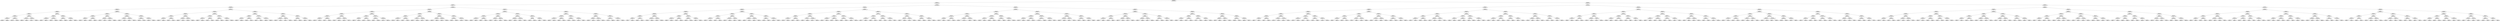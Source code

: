 ## [header material...]
## Command to get the layout: "dot -Teps thisfile > thisfile.eps"
graph "test"
{
node [shape="rectangle", fontsize=10, width=".2", height=".2", margin=0];
graph[fontsize=8];

n000 [label="clustersize = 14060
splitting feature:
((0.323,0.492)-(0.983,-0.457))"] ;
n000 -- n001 ;
n001 [label="clustersize = 11126
splitting feature:
((-0.0763,-0.907)-(-0.692,0.669))"] ;
n001 -- n002 ;
n002 [label="clustersize = 5791
splitting feature:
((-0.972,0.542)-(0.717,-0.304))"] ;
n002 -- n003 ;
n003 [label="clustersize = 2649
splitting feature:
((-0.162,-0.302)-(-0.192,0.468))"] ;
n003 -- n004 ;
n004 [label="clustersize = 1424
splitting feature:
((0.53,-0.0496)-(-0.953,-0.813))"] ;
n004 -- n005 ;
n005 [label="clustersize = 475
splitting feature:
((-0.316,-0.998)-(0.336,0.195))"] ;
n005 -- n006 ;
n006 [label="clustersize = 194
splitting feature:
((-0.413,-0.85)-(-0.815,-0.279))"] ;
n006 -- n007 ;
n007 [label="clustersize = 110
splitting feature:
((-0.175,0.832)-(-0.463,-0.434))"] ;
n007 -- n008 ;
n008 [label="clustersize = 12
splitting feature:
((-0.0191,-0.68)-(-0.0236,0.79))"] ;
n008 -- n009 ;
n009 [label="clustersize = 6
pupil avg:
[-0.05964735 -0.15667004]"] ;
n008 -- n010 ;
n010 [label="clustersize = 6
pupil avg:
[ 0.34689755 -0.06930014]"] ;
n007 -- n011 ;
n011 [label="clustersize = 98
splitting feature:
((-0.649,0.195)-(0.127,0.0199))"] ;
n011 -- n012 ;
n012 [label="clustersize = 32
pupil avg:
[-0.28961871 -0.17169929]"] ;
n011 -- n013 ;
n013 [label="clustersize = 66
pupil avg:
[-0.19772977  0.0636536 ]"] ;
n006 -- n014 ;
n014 [label="clustersize = 84
splitting feature:
((0.333,0.884)-(-0.703,-0.549))"] ;
n014 -- n015 ;
n015 [label="clustersize = 8
splitting feature:
((-0.834,-0.507)-(-0.653,-0.326))"] ;
n015 -- n016 ;
n016 [label="clustersize = 4
pupil avg:
[ 0.14565789  0.02509868]"] ;
n015 -- n017 ;
n017 [label="clustersize = 4
pupil avg:
[ 0.6169693  -0.02901437]"] ;
n014 -- n018 ;
n018 [label="clustersize = 76
splitting feature:
((-0.522,0.148)-(-0.915,0.583))"] ;
n018 -- n019 ;
n019 [label="clustersize = 19
pupil avg:
[ 0.0477523  -0.12174824]"] ;
n018 -- n020 ;
n020 [label="clustersize = 57
pupil avg:
[-0.08252109  0.05019499]"] ;
n005 -- n021 ;
n021 [label="clustersize = 281
splitting feature:
((0.0255,-0.6)-(0.18,0.921))"] ;
n021 -- n022 ;
n022 [label="clustersize = 177
splitting feature:
((-0.301,0.658)-(0.26,0.198))"] ;
n022 -- n023 ;
n023 [label="clustersize = 53
splitting feature:
((0.231,-0.99)-(0.0975,0.0599))"] ;
n023 -- n024 ;
n024 [label="clustersize = 9
pupil avg:
[ 0.31525328 -0.13431877]"] ;
n023 -- n025 ;
n025 [label="clustersize = 44
pupil avg:
[ 0.04680663 -0.11735752]"] ;
n022 -- n026 ;
n026 [label="clustersize = 124
splitting feature:
((-0.0531,-0.724)-(-0.0921,0.473))"] ;
n026 -- n027 ;
n027 [label="clustersize = 69
pupil avg:
[-0.12607913  0.15215812]"] ;
n026 -- n028 ;
n028 [label="clustersize = 55
pupil avg:
[ 0.10220579  0.04596875]"] ;
n021 -- n029 ;
n029 [label="clustersize = 104
splitting feature:
((-0.308,0.37)-(0.508,0.914))"] ;
n029 -- n030 ;
n030 [label="clustersize = 76
splitting feature:
((0.292,-0.325)-(-0.234,0.82))"] ;
n030 -- n031 ;
n031 [label="clustersize = 51
pupil avg:
[ 0.13003798  0.04790991]"] ;
n030 -- n032 ;
n032 [label="clustersize = 25
pupil avg:
[ 0.28823536 -0.02440904]"] ;
n029 -- n033 ;
n033 [label="clustersize = 28
splitting feature:
((0.844,-0.123)-(0.955,0.166))"] ;
n033 -- n034 ;
n034 [label="clustersize = 13
pupil avg:
[ 0.62654735  0.19997481]"] ;
n033 -- n035 ;
n035 [label="clustersize = 15
pupil avg:
[ 0.24365649  0.10325243]"] ;
n004 -- n036 ;
n036 [label="clustersize = 949
splitting feature:
((0.553,0.936)-(-0.768,0.253))"] ;
n036 -- n037 ;
n037 [label="clustersize = 297
splitting feature:
((-0.636,0.664)-(0.679,-0.222))"] ;
n037 -- n038 ;
n038 [label="clustersize = 205
splitting feature:
((0.0131,0.946)-(0.294,-0.66))"] ;
n038 -- n039 ;
n039 [label="clustersize = 119
splitting feature:
((-0.284,0.89)-(-0.28,-0.915))"] ;
n039 -- n040 ;
n040 [label="clustersize = 40
pupil avg:
[-0.0110633  -0.16122336]"] ;
n039 -- n041 ;
n041 [label="clustersize = 79
pupil avg:
[-0.14825906 -0.18522248]"] ;
n038 -- n042 ;
n042 [label="clustersize = 86
splitting feature:
((0.818,0.792)-(0.506,-0.487))"] ;
n042 -- n043 ;
n043 [label="clustersize = 48
pupil avg:
[-0.08976475 -0.11606217]"] ;
n042 -- n044 ;
n044 [label="clustersize = 38
pupil avg:
[ 0.19659672 -0.03475764]"] ;
n037 -- n045 ;
n045 [label="clustersize = 92
splitting feature:
((0.647,0.352)-(-0.173,-0.21))"] ;
n045 -- n046 ;
n046 [label="clustersize = 13
splitting feature:
((0.62,0.974)-(0.482,0.875))"] ;
n046 -- n047 ;
n047 [label="clustersize = 5
pupil avg:
[ 0.22906717 -0.04912726]"] ;
n046 -- n048 ;
n048 [label="clustersize = 8
pupil avg:
[ 0.6473972   0.32178158]"] ;
n045 -- n049 ;
n049 [label="clustersize = 79
splitting feature:
((0.0582,-0.929)-(0.0907,0.506))"] ;
n049 -- n050 ;
n050 [label="clustersize = 29
pupil avg:
[-0.03022677 -0.04561274]"] ;
n049 -- n051 ;
n051 [label="clustersize = 50
pupil avg:
[ 0.23861959 -0.05092675]"] ;
n036 -- n052 ;
n052 [label="clustersize = 652
splitting feature:
((-0.192,0.756)-(-0.646,0.385))"] ;
n052 -- n053 ;
n053 [label="clustersize = 296
splitting feature:
((-0.287,0.638)-(-0.0698,-0.199))"] ;
n053 -- n054 ;
n054 [label="clustersize = 64
splitting feature:
((-0.441,-0.482)-(0.108,0.243))"] ;
n054 -- n055 ;
n055 [label="clustersize = 41
pupil avg:
[-0.05812345 -0.21076867]"] ;
n054 -- n056 ;
n056 [label="clustersize = 23
pupil avg:
[ 0.20818471 -0.05141894]"] ;
n053 -- n057 ;
n057 [label="clustersize = 232
splitting feature:
((0.0545,0.348)-(-0.185,-0.252))"] ;
n057 -- n058 ;
n058 [label="clustersize = 43
pupil avg:
[ 0.03255523 -0.0164175 ]"] ;
n057 -- n059 ;
n059 [label="clustersize = 189
pupil avg:
[-0.11049464 -0.12128836]"] ;
n052 -- n060 ;
n060 [label="clustersize = 356
splitting feature:
((0.32,0.57)-(-0.0156,-0.468))"] ;
n060 -- n061 ;
n061 [label="clustersize = 84
splitting feature:
((-0.432,-0.545)-(0.00463,-0.943))"] ;
n061 -- n062 ;
n062 [label="clustersize = 30
pupil avg:
[-0.19142664 -0.15299665]"] ;
n061 -- n063 ;
n063 [label="clustersize = 54
pupil avg:
[ 0.022247    0.02966016]"] ;
n060 -- n064 ;
n064 [label="clustersize = 272
splitting feature:
((-0.96,-0.561)-(-0.484,-0.344))"] ;
n064 -- n065 ;
n065 [label="clustersize = 159
pupil avg:
[-0.29870253 -0.04739807]"] ;
n064 -- n066 ;
n066 [label="clustersize = 113
pupil avg:
[-0.22820239 -0.23580019]"] ;
n003 -- n067 ;
n067 [label="clustersize = 1225
splitting feature:
((-0.233,0.87)-(-0.912,-0.592))"] ;
n067 -- n068 ;
n068 [label="clustersize = 728
splitting feature:
((-0.437,-0.318)-(-0.232,0.577))"] ;
n068 -- n069 ;
n069 [label="clustersize = 169
splitting feature:
((-0.575,-0.662)-(0.202,0.188))"] ;
n069 -- n070 ;
n070 [label="clustersize = 66
splitting feature:
((-0.277,-0.58)-(-0.0163,0.222))"] ;
n070 -- n071 ;
n071 [label="clustersize = 32
splitting feature:
((0.329,-0.291)-(0.461,0.832))"] ;
n071 -- n072 ;
n072 [label="clustersize = 18
pupil avg:
[-0.26842986 -0.16494308]"] ;
n071 -- n073 ;
n073 [label="clustersize = 14
pupil avg:
[ 0.05615638 -0.23619289]"] ;
n070 -- n074 ;
n074 [label="clustersize = 34
splitting feature:
((-0.417,-0.582)-(0.0889,0.44))"] ;
n074 -- n075 ;
n075 [label="clustersize = 25
pupil avg:
[ 0.11534052 -0.17533105]"] ;
n074 -- n076 ;
n076 [label="clustersize = 9
pupil avg:
[ 0.37902144 -0.00773985]"] ;
n069 -- n077 ;
n077 [label="clustersize = 103
splitting feature:
((0.512,-0.231)-(-0.836,-0.261))"] ;
n077 -- n078 ;
n078 [label="clustersize = 29
splitting feature:
((-0.518,0.794)-(0.875,0.485))"] ;
n078 -- n079 ;
n079 [label="clustersize = 24
pupil avg:
[-0.00859883  0.03881251]"] ;
n078 -- n080 ;
n080 [label="clustersize = 5
pupil avg:
[ 0.3204674   0.04200138]"] ;
n077 -- n081 ;
n081 [label="clustersize = 74
splitting feature:
((-0.861,0.83)-(-0.619,0.422))"] ;
n081 -- n082 ;
n082 [label="clustersize = 39
pupil avg:
[ 0.3437736  -0.05585585]"] ;
n081 -- n083 ;
n083 [label="clustersize = 35
pupil avg:
[ 0.13816733 -0.06918683]"] ;
n068 -- n084 ;
n084 [label="clustersize = 559
splitting feature:
((-0.0191,-0.216)-(-0.17,0.937))"] ;
n084 -- n085 ;
n085 [label="clustersize = 181
splitting feature:
((0.074,-0.774)-(-0.967,0.57))"] ;
n085 -- n086 ;
n086 [label="clustersize = 72
splitting feature:
((0.268,0.344)-(-0.713,0.504))"] ;
n086 -- n087 ;
n087 [label="clustersize = 55
pupil avg:
[ 0.21086496 -0.01065129]"] ;
n086 -- n088 ;
n088 [label="clustersize = 17
pupil avg:
[-0.05025947 -0.08548654]"] ;
n085 -- n089 ;
n089 [label="clustersize = 109
splitting feature:
((-0.99,0.919)-(0.61,-0.647))"] ;
n089 -- n090 ;
n090 [label="clustersize = 85
pupil avg:
[ 0.39261042 -0.07776076]"] ;
n089 -- n091 ;
n091 [label="clustersize = 24
pupil avg:
[ 0.17847941 -0.0050278 ]"] ;
n084 -- n092 ;
n092 [label="clustersize = 378
splitting feature:
((-0.973,-0.847)-(-0.37,-0.264))"] ;
n092 -- n093 ;
n093 [label="clustersize = 167
splitting feature:
((-0.25,0.839)-(-0.57,0.0126))"] ;
n093 -- n094 ;
n094 [label="clustersize = 152
pupil avg:
[ 0.5806023  -0.00168307]"] ;
n093 -- n095 ;
n095 [label="clustersize = 15
pupil avg:
[ 0.24021589  0.01140063]"] ;
n092 -- n096 ;
n096 [label="clustersize = 211
splitting feature:
((0.013,0.0552)-(-0.298,0.816))"] ;
n096 -- n097 ;
n097 [label="clustersize = 102
pupil avg:
[ 0.24459019 -0.03662793]"] ;
n096 -- n098 ;
n098 [label="clustersize = 109
pupil avg:
[ 0.40215005 -0.10698024]"] ;
n067 -- n099 ;
n099 [label="clustersize = 497
splitting feature:
((-0.454,-0.0707)-(0.333,0.0577))"] ;
n099 -- n100 ;
n100 [label="clustersize = 291
splitting feature:
((-0.374,0.839)-(-0.368,-0.94))"] ;
n100 -- n101 ;
n101 [label="clustersize = 98
splitting feature:
((-0.23,0.503)-(-0.0116,0.11))"] ;
n101 -- n102 ;
n102 [label="clustersize = 59
splitting feature:
((-0.887,0.871)-(0.128,0.14))"] ;
n102 -- n103 ;
n103 [label="clustersize = 33
pupil avg:
[ 0.33934848 -0.18616078]"] ;
n102 -- n104 ;
n104 [label="clustersize = 26
pupil avg:
[ 0.17308964 -0.10838602]"] ;
n101 -- n105 ;
n105 [label="clustersize = 39
splitting feature:
((-0.742,0.205)-(-0.207,-0.89))"] ;
n105 -- n106 ;
n106 [label="clustersize = 18
pupil avg:
[ 0.01257154 -0.09543637]"] ;
n105 -- n107 ;
n107 [label="clustersize = 21
pupil avg:
[ 0.11852472 -0.17331795]"] ;
n100 -- n108 ;
n108 [label="clustersize = 193
splitting feature:
((0.451,-0.777)-(-0.275,-0.408))"] ;
n108 -- n109 ;
n109 [label="clustersize = 38
splitting feature:
((-0.545,-0.197)-(-0.132,-0.929))"] ;
n109 -- n110 ;
n110 [label="clustersize = 11
pupil avg:
[-0.05850936 -0.17710438]"] ;
n109 -- n111 ;
n111 [label="clustersize = 27
pupil avg:
[ 0.25584508 -0.0515105 ]"] ;
n108 -- n112 ;
n112 [label="clustersize = 155
splitting feature:
((0.258,0.157)-(-0.273,-0.416))"] ;
n112 -- n113 ;
n113 [label="clustersize = 16
pupil avg:
[ 0.16288894 -0.02355754]"] ;
n112 -- n114 ;
n114 [label="clustersize = 139
pupil avg:
[-0.05505315 -0.1307828 ]"] ;
n099 -- n115 ;
n115 [label="clustersize = 206
splitting feature:
((0.233,0.642)-(0.212,-0.36))"] ;
n115 -- n116 ;
n116 [label="clustersize = 93
splitting feature:
((-0.142,0.556)-(-0.564,-0.681))"] ;
n116 -- n117 ;
n117 [label="clustersize = 65
splitting feature:
((-0.167,-0.0527)-(0.0351,0.456))"] ;
n117 -- n118 ;
n118 [label="clustersize = 38
pupil avg:
[ 0.09104264 -0.00491067]"] ;
n117 -- n119 ;
n119 [label="clustersize = 27
pupil avg:
[ 0.35228121  0.12378737]"] ;
n116 -- n120 ;
n120 [label="clustersize = 28
splitting feature:
((-0.828,-0.562)-(-1,-0.818))"] ;
n120 -- n121 ;
n121 [label="clustersize = 7
pupil avg:
[ 0.31023847  0.12097927]"] ;
n120 -- n122 ;
n122 [label="clustersize = 21
pupil avg:
[ 0.73668752  0.14819562]"] ;
n115 -- n123 ;
n123 [label="clustersize = 113
splitting feature:
((-0.836,0.8)-(0.957,-0.114))"] ;
n123 -- n124 ;
n124 [label="clustersize = 85
splitting feature:
((0.2,0.524)-(0.124,-0.635))"] ;
n124 -- n125 ;
n125 [label="clustersize = 29
pupil avg:
[ 0.27866287  0.03374466]"] ;
n124 -- n126 ;
n126 [label="clustersize = 56
pupil avg:
[ 0.08522984 -0.01842333]"] ;
n123 -- n127 ;
n127 [label="clustersize = 28
splitting feature:
((0.718,0.751)-(-0.355,-0.292))"] ;
n127 -- n128 ;
n128 [label="clustersize = 14
pupil avg:
[-0.17688982  0.15560159]"] ;
n127 -- n129 ;
n129 [label="clustersize = 14
pupil avg:
[ 0.15336813  0.02381054]"] ;
n002 -- n130 ;
n130 [label="clustersize = 3142
splitting feature:
((-0.0146,-0.792)-(-0.348,0.294))"] ;
n130 -- n131 ;
n131 [label="clustersize = 1814
splitting feature:
((0.647,-0.626)-(0.104,0.878))"] ;
n131 -- n132 ;
n132 [label="clustersize = 911
splitting feature:
((0.376,-0.461)-(-0.788,0.0752))"] ;
n132 -- n133 ;
n133 [label="clustersize = 641
splitting feature:
((-0.801,-0.757)-(0.987,-0.208))"] ;
n133 -- n134 ;
n134 [label="clustersize = 320
splitting feature:
((-0.0133,-0.924)-(0.724,-0.737))"] ;
n134 -- n135 ;
n135 [label="clustersize = 291
splitting feature:
((0.48,-0.455)-(-0.317,-0.228))"] ;
n135 -- n136 ;
n136 [label="clustersize = 191
pupil avg:
[-0.36586713  0.21520897]"] ;
n135 -- n137 ;
n137 [label="clustersize = 100
pupil avg:
[-0.3454415   0.04078667]"] ;
n134 -- n138 ;
n138 [label="clustersize = 29
splitting feature:
((-0.33,0.0509)-(0.0333,-0.241))"] ;
n138 -- n139 ;
n139 [label="clustersize = 4
pupil avg:
[ 0.57138751  0.21730678]"] ;
n138 -- n140 ;
n140 [label="clustersize = 25
pupil avg:
[-0.26282374  0.23084357]"] ;
n133 -- n141 ;
n141 [label="clustersize = 321
splitting feature:
((-0.421,-0.497)-(-0.5,-0.121))"] ;
n141 -- n142 ;
n142 [label="clustersize = 188
splitting feature:
((0.0265,-0.546)-(-0.13,0.686))"] ;
n142 -- n143 ;
n143 [label="clustersize = 173
pupil avg:
[-0.31511349  0.23792775]"] ;
n142 -- n144 ;
n144 [label="clustersize = 15
pupil avg:
[ 0.05960661  0.19392732]"] ;
n141 -- n145 ;
n145 [label="clustersize = 133
splitting feature:
((0.211,-0.637)-(-0.617,-0.672))"] ;
n145 -- n146 ;
n146 [label="clustersize = 93
pupil avg:
[-0.06153922  0.21979918]"] ;
n145 -- n147 ;
n147 [label="clustersize = 40
pupil avg:
[-0.24785472  0.17710409]"] ;
n132 -- n148 ;
n148 [label="clustersize = 270
splitting feature:
((-0.365,0.581)-(-0.884,-0.52))"] ;
n148 -- n149 ;
n149 [label="clustersize = 87
splitting feature:
((0.067,-0.283)-(0.276,-0.948))"] ;
n149 -- n150 ;
n150 [label="clustersize = 55
splitting feature:
((0.223,0.661)-(0.5,0.813))"] ;
n150 -- n151 ;
n151 [label="clustersize = 46
pupil avg:
[-0.19945069  0.11875385]"] ;
n150 -- n152 ;
n152 [label="clustersize = 9
pupil avg:
[ 0.03959217  0.22585291]"] ;
n149 -- n153 ;
n153 [label="clustersize = 32
splitting feature:
((-0.398,0.844)-(0.252,-0.115))"] ;
n153 -- n154 ;
n154 [label="clustersize = 13
pupil avg:
[ 0.35539071 -0.00819079]"] ;
n153 -- n155 ;
n155 [label="clustersize = 19
pupil avg:
[-0.02154413  0.13053063]"] ;
n148 -- n156 ;
n156 [label="clustersize = 183
splitting feature:
((-0.358,-0.0827)-(0.729,-0.534))"] ;
n156 -- n157 ;
n157 [label="clustersize = 115
splitting feature:
((-0.372,-0.455)-(0.0444,0.622))"] ;
n157 -- n158 ;
n158 [label="clustersize = 71
pupil avg:
[-0.35679942 -0.049331  ]"] ;
n157 -- n159 ;
n159 [label="clustersize = 44
pupil avg:
[-0.23514458  0.05553859]"] ;
n156 -- n160 ;
n160 [label="clustersize = 68
splitting feature:
((-0.908,-0.0843)-(0.0665,0.59))"] ;
n160 -- n161 ;
n161 [label="clustersize = 44
pupil avg:
[-0.23492472  0.11392904]"] ;
n160 -- n162 ;
n162 [label="clustersize = 24
pupil avg:
[-0.06239642  0.15260995]"] ;
n131 -- n163 ;
n163 [label="clustersize = 903
splitting feature:
((0.8,-0.874)-(0.453,0.382))"] ;
n163 -- n164 ;
n164 [label="clustersize = 203
splitting feature:
((-0.0522,-0.5)-(0.228,0.34))"] ;
n164 -- n165 ;
n165 [label="clustersize = 121
splitting feature:
((-0.0509,-0.803)-(0.184,-0.4))"] ;
n165 -- n166 ;
n166 [label="clustersize = 66
splitting feature:
((-0.0997,0.0501)-(-0.922,-0.872))"] ;
n166 -- n167 ;
n167 [label="clustersize = 49
pupil avg:
[-0.07703272  0.05286605]"] ;
n166 -- n168 ;
n168 [label="clustersize = 17
pupil avg:
[ 0.36405891  0.14487924]"] ;
n165 -- n169 ;
n169 [label="clustersize = 55
splitting feature:
((0.206,0.041)-(-0.0896,-0.703))"] ;
n169 -- n170 ;
n170 [label="clustersize = 27
pupil avg:
[-0.04674921  0.0735111 ]"] ;
n169 -- n171 ;
n171 [label="clustersize = 28
pupil avg:
[-0.31218572  0.10369746]"] ;
n164 -- n172 ;
n172 [label="clustersize = 82
splitting feature:
((0.0462,0.363)-(0.121,-0.179))"] ;
n172 -- n173 ;
n173 [label="clustersize = 47
splitting feature:
((-0.708,-0.676)-(-0.701,-0.333))"] ;
n173 -- n174 ;
n174 [label="clustersize = 33
pupil avg:
[ 0.58986981  0.14075415]"] ;
n173 -- n175 ;
n175 [label="clustersize = 14
pupil avg:
[ 0.26554781  0.09035668]"] ;
n172 -- n176 ;
n176 [label="clustersize = 35
splitting feature:
((-0.726,-0.722)-(0.97,0.634))"] ;
n176 -- n177 ;
n177 [label="clustersize = 30
pupil avg:
[ 0.15997327  0.11097881]"] ;
n176 -- n178 ;
n178 [label="clustersize = 5
pupil avg:
[-0.39459459  0.03724796]"] ;
n163 -- n179 ;
n179 [label="clustersize = 700
splitting feature:
((-0.151,-0.544)-(0.447,-0.227))"] ;
n179 -- n180 ;
n180 [label="clustersize = 483
splitting feature:
((0.681,0.526)-(0.564,-0.486))"] ;
n180 -- n181 ;
n181 [label="clustersize = 233
splitting feature:
((0.739,0.469)-(0.423,0.358))"] ;
n181 -- n182 ;
n182 [label="clustersize = 99
pupil avg:
[-0.28551991 -0.02074353]"] ;
n181 -- n183 ;
n183 [label="clustersize = 134
pupil avg:
[-0.14468394  0.02573136]"] ;
n180 -- n184 ;
n184 [label="clustersize = 250
splitting feature:
((-0.603,-0.328)-(0.0304,0.33))"] ;
n184 -- n185 ;
n185 [label="clustersize = 93
pupil avg:
[-0.14362378  0.07788308]"] ;
n184 -- n186 ;
n186 [label="clustersize = 157
pupil avg:
[ 0.05421284  0.06902623]"] ;
n179 -- n187 ;
n187 [label="clustersize = 217
splitting feature:
((-0.251,0.576)-(0.146,0.962))"] ;
n187 -- n188 ;
n188 [label="clustersize = 84
splitting feature:
((0.0195,-0.437)-(0.255,0.755))"] ;
n188 -- n189 ;
n189 [label="clustersize = 61
pupil avg:
[-0.24150851  0.13928821]"] ;
n188 -- n190 ;
n190 [label="clustersize = 23
pupil avg:
[ 0.02566677  0.16135191]"] ;
n187 -- n191 ;
n191 [label="clustersize = 133
splitting feature:
((-0.416,0.887)-(-0.745,-0.153))"] ;
n191 -- n192 ;
n192 [label="clustersize = 32
pupil avg:
[ 0.27163775  0.24918536]"] ;
n191 -- n193 ;
n193 [label="clustersize = 101
pupil avg:
[-0.01731523  0.20665144]"] ;
n130 -- n194 ;
n194 [label="clustersize = 1328
splitting feature:
((-0.42,0.576)-(-0.471,-0.218))"] ;
n194 -- n195 ;
n195 [label="clustersize = 543
splitting feature:
((0.178,0.6)-(-0.119,-0.0798))"] ;
n195 -- n196 ;
n196 [label="clustersize = 294
splitting feature:
((0.634,0.181)-(-0.66,-0.463))"] ;
n196 -- n197 ;
n197 [label="clustersize = 200
splitting feature:
((-0.427,0.894)-(-0.446,-0.652))"] ;
n197 -- n198 ;
n198 [label="clustersize = 159
splitting feature:
((0.923,-0.337)-(-0.436,-0.793))"] ;
n198 -- n199 ;
n199 [label="clustersize = 74
pupil avg:
[ 0.37756949  0.25654782]"] ;
n198 -- n200 ;
n200 [label="clustersize = 85
pupil avg:
[ 0.49888579  0.2442291 ]"] ;
n197 -- n201 ;
n201 [label="clustersize = 41
splitting feature:
((0.705,0.0082)-(-0.968,-0.211))"] ;
n201 -- n202 ;
n202 [label="clustersize = 34
pupil avg:
[ 0.21934032  0.30477218]"] ;
n201 -- n203 ;
n203 [label="clustersize = 7
pupil avg:
[-0.25411005 -0.03283168]"] ;
n196 -- n204 ;
n204 [label="clustersize = 94
splitting feature:
((-0.308,0.293)-(0.169,-0.745))"] ;
n204 -- n205 ;
n205 [label="clustersize = 72
splitting feature:
((0.292,0.428)-(-0.262,0.423))"] ;
n205 -- n206 ;
n206 [label="clustersize = 24
pupil avg:
[ 0.34518133  0.15419402]"] ;
n205 -- n207 ;
n207 [label="clustersize = 48
pupil avg:
[ 0.34042316 -0.07018083]"] ;
n204 -- n208 ;
n208 [label="clustersize = 22
splitting feature:
((0.625,0.998)-(0.113,0.983))"] ;
n208 -- n209 ;
n209 [label="clustersize = 9
pupil avg:
[-0.17855251  0.18753941]"] ;
n208 -- n210 ;
n210 [label="clustersize = 13
pupil avg:
[ 0.21679654  0.23859983]"] ;
n195 -- n211 ;
n211 [label="clustersize = 249
splitting feature:
((0.272,0.977)-(-0.794,0.148))"] ;
n211 -- n212 ;
n212 [label="clustersize = 147
splitting feature:
((0.219,-0.0161)-(-0.937,-0.539))"] ;
n212 -- n213 ;
n213 [label="clustersize = 101
splitting feature:
((0.556,0.499)-(-0.583,0.626))"] ;
n213 -- n214 ;
n214 [label="clustersize = 47
pupil avg:
[ 0.04586627  0.15661144]"] ;
n213 -- n215 ;
n215 [label="clustersize = 54
pupil avg:
[ 0.20338621  0.05862902]"] ;
n212 -- n216 ;
n216 [label="clustersize = 46
splitting feature:
((-0.0587,0.104)-(-0.656,-0.929))"] ;
n216 -- n217 ;
n217 [label="clustersize = 26
pupil avg:
[ 0.15646115 -0.07298131]"] ;
n216 -- n218 ;
n218 [label="clustersize = 20
pupil avg:
[ 0.52119469 -0.13052157]"] ;
n211 -- n219 ;
n219 [label="clustersize = 102
splitting feature:
((0.449,0.655)-(-0.123,0.868))"] ;
n219 -- n220 ;
n220 [label="clustersize = 38
splitting feature:
((-1,-0.33)-(0.9,0.044))"] ;
n220 -- n221 ;
n221 [label="clustersize = 20
pupil avg:
[-0.25863719 -0.02126049]"] ;
n220 -- n222 ;
n222 [label="clustersize = 18
pupil avg:
[-0.05355611  0.10523633]"] ;
n219 -- n223 ;
n223 [label="clustersize = 64
splitting feature:
((0.41,-0.933)-(-0.448,-0.456))"] ;
n223 -- n224 ;
n224 [label="clustersize = 11
pupil avg:
[ 0.31268309 -0.0224713 ]"] ;
n223 -- n225 ;
n225 [label="clustersize = 53
pupil avg:
[ 0.03180518 -0.07061627]"] ;
n194 -- n226 ;
n226 [label="clustersize = 785
splitting feature:
((-0.165,0.888)-(0.816,0.159))"] ;
n226 -- n227 ;
n227 [label="clustersize = 449
splitting feature:
((-0.228,0.952)-(-0.817,-0.172))"] ;
n227 -- n228 ;
n228 [label="clustersize = 307
splitting feature:
((0.982,-0.526)-(-0.743,0.549))"] ;
n228 -- n229 ;
n229 [label="clustersize = 183
splitting feature:
((0.304,0.587)-(-0.00214,0.122))"] ;
n229 -- n230 ;
n230 [label="clustersize = 53
pupil avg:
[ 0.23886552  0.2244304 ]"] ;
n229 -- n231 ;
n231 [label="clustersize = 130
pupil avg:
[-0.00452448  0.11663421]"] ;
n228 -- n232 ;
n232 [label="clustersize = 124
splitting feature:
((0.609,0.398)-(0.871,0.483))"] ;
n232 -- n233 ;
n233 [label="clustersize = 93
pupil avg:
[ 0.00403606  0.03043129]"] ;
n232 -- n234 ;
n234 [label="clustersize = 31
pupil avg:
[-0.09479904 -0.13098202]"] ;
n227 -- n235 ;
n235 [label="clustersize = 142
splitting feature:
((-0.311,-0.0733)-(0.246,-0.8))"] ;
n235 -- n236 ;
n236 [label="clustersize = 119
splitting feature:
((0.0406,0.108)-(-0.666,-0.407))"] ;
n236 -- n237 ;
n237 [label="clustersize = 71
pupil avg:
[-0.0675156  -0.06554837]"] ;
n236 -- n238 ;
n238 [label="clustersize = 48
pupil avg:
[-0.28856112 -0.07899419]"] ;
n235 -- n239 ;
n239 [label="clustersize = 23
splitting feature:
((-0.967,0.528)-(-0.625,0.668))"] ;
n239 -- n240 ;
n240 [label="clustersize = 4
pupil avg:
[ 0.19684012  0.11866893]"] ;
n239 -- n241 ;
n241 [label="clustersize = 19
pupil avg:
[-0.12193935  0.22428757]"] ;
n226 -- n242 ;
n242 [label="clustersize = 336
splitting feature:
((0.577,-0.908)-(-0.912,-0.798))"] ;
n242 -- n243 ;
n243 [label="clustersize = 195
splitting feature:
((-0.502,0.565)-(0.124,0.121))"] ;
n243 -- n244 ;
n244 [label="clustersize = 24
splitting feature:
((-0.59,-0.409)-(0.594,0.49))"] ;
n244 -- n245 ;
n245 [label="clustersize = 20
pupil avg:
[-0.29902604 -0.05235746]"] ;
n244 -- n246 ;
n246 [label="clustersize = 4
pupil avg:
[ 0.27598971  0.02357896]"] ;
n243 -- n247 ;
n247 [label="clustersize = 171
splitting feature:
((0.644,-0.0254)-(-0.567,-0.886))"] ;
n247 -- n248 ;
n248 [label="clustersize = 96
pupil avg:
[-0.10020704  0.28045683]"] ;
n247 -- n249 ;
n249 [label="clustersize = 75
pupil avg:
[-0.27333076  0.22036642]"] ;
n242 -- n250 ;
n250 [label="clustersize = 141
splitting feature:
((-0.0882,0.278)-(0.0197,0.0676))"] ;
n250 -- n251 ;
n251 [label="clustersize = 78
splitting feature:
((0.433,-0.418)-(-0.77,0.0795))"] ;
n251 -- n252 ;
n252 [label="clustersize = 23
pupil avg:
[-0.23470111  0.07306739]"] ;
n251 -- n253 ;
n253 [label="clustersize = 55
pupil avg:
[-0.40063059 -0.12586837]"] ;
n250 -- n254 ;
n254 [label="clustersize = 63
splitting feature:
((0.0507,0.746)-(-0.973,-0.944))"] ;
n254 -- n255 ;
n255 [label="clustersize = 31
pupil avg:
[-0.11894226  0.14381201]"] ;
n254 -- n256 ;
n256 [label="clustersize = 32
pupil avg:
[-0.28175975  0.00063022]"] ;
n001 -- n257 ;
n257 [label="clustersize = 5335
splitting feature:
((0.392,0.377)-(-0.292,-0.0551))"] ;
n257 -- n258 ;
n258 [label="clustersize = 1931
splitting feature:
((0.11,0.457)-(0.26,-0.488))"] ;
n258 -- n259 ;
n259 [label="clustersize = 1561
splitting feature:
((0.646,0.986)-(0.916,-0.512))"] ;
n259 -- n260 ;
n260 [label="clustersize = 1025
splitting feature:
((-0.79,-0.289)-(-0.0757,0.981))"] ;
n260 -- n261 ;
n261 [label="clustersize = 263
splitting feature:
((0.686,0.259)-(-0.936,0.223))"] ;
n261 -- n262 ;
n262 [label="clustersize = 69
splitting feature:
((-0.898,-0.664)-(0.127,0.251))"] ;
n262 -- n263 ;
n263 [label="clustersize = 8
splitting feature:
((0.111,0.896)-(0.111,0.563))"] ;
n263 -- n264 ;
n264 [label="clustersize = 4
pupil avg:
[ 0.1847473   0.07870411]"] ;
n263 -- n265 ;
n265 [label="clustersize = 4
pupil avg:
[-0.34880754 -0.07358725]"] ;
n262 -- n266 ;
n266 [label="clustersize = 61
splitting feature:
((0.397,-0.581)-(-0.17,-0.242))"] ;
n266 -- n267 ;
n267 [label="clustersize = 20
pupil avg:
[ 0.31628856  0.22515438]"] ;
n266 -- n268 ;
n268 [label="clustersize = 41
pupil avg:
[ 0.08068028  0.14101002]"] ;
n261 -- n269 ;
n269 [label="clustersize = 194
splitting feature:
((0.349,-0.372)-(0.314,-0.828))"] ;
n269 -- n270 ;
n270 [label="clustersize = 132
splitting feature:
((0.0527,0.873)-(-0.672,-0.895))"] ;
n270 -- n271 ;
n271 [label="clustersize = 91
pupil avg:
[ 0.37911242  0.08976825]"] ;
n270 -- n272 ;
n272 [label="clustersize = 41
pupil avg:
[ 0.22044684  0.03681449]"] ;
n269 -- n273 ;
n273 [label="clustersize = 62
splitting feature:
((0.145,-0.34)-(-0.213,0.824))"] ;
n273 -- n274 ;
n274 [label="clustersize = 26
pupil avg:
[ 0.01978417  0.09872473]"] ;
n273 -- n275 ;
n275 [label="clustersize = 36
pupil avg:
[ 0.25052152 -0.00958487]"] ;
n260 -- n276 ;
n276 [label="clustersize = 762
splitting feature:
((-0.959,0.51)-(0.555,0.519))"] ;
n276 -- n277 ;
n277 [label="clustersize = 219
splitting feature:
((0.675,0.448)-(0.505,-0.73))"] ;
n277 -- n278 ;
n278 [label="clustersize = 149
splitting feature:
((-0.409,-0.189)-(-0.217,0.583))"] ;
n278 -- n279 ;
n279 [label="clustersize = 23
pupil avg:
[ 0.29209036 -0.10575783]"] ;
n278 -- n280 ;
n280 [label="clustersize = 126
pupil avg:
[ 0.50482105 -0.00814732]"] ;
n277 -- n281 ;
n281 [label="clustersize = 70
splitting feature:
((0.509,0.334)-(0.845,0.706))"] ;
n281 -- n282 ;
n282 [label="clustersize = 50
pupil avg:
[ 0.32123704  0.0197027 ]"] ;
n281 -- n283 ;
n283 [label="clustersize = 20
pupil avg:
[ 0.10866875 -0.04884403]"] ;
n276 -- n284 ;
n284 [label="clustersize = 543
splitting feature:
((0.00391,-0.573)-(-0.6,0.764))"] ;
n284 -- n285 ;
n285 [label="clustersize = 95
splitting feature:
((0.226,-0.399)-(-0.507,0.715))"] ;
n285 -- n286 ;
n286 [label="clustersize = 64
pupil avg:
[ 0.36396282  0.20851788]"] ;
n285 -- n287 ;
n287 [label="clustersize = 31
pupil avg:
[ 0.1542773   0.09466533]"] ;
n284 -- n288 ;
n288 [label="clustersize = 448
splitting feature:
((-0.13,0.496)-(0.188,-0.208))"] ;
n288 -- n289 ;
n289 [label="clustersize = 277
pupil avg:
[ 0.48426096  0.11825813]"] ;
n288 -- n290 ;
n290 [label="clustersize = 171
pupil avg:
[ 0.39986482  0.22376001]"] ;
n259 -- n291 ;
n291 [label="clustersize = 536
splitting feature:
((0.187,0.99)-(-0.367,-0.765))"] ;
n291 -- n292 ;
n292 [label="clustersize = 372
splitting feature:
((-0.195,-0.19)-(-0.696,0.726))"] ;
n292 -- n293 ;
n293 [label="clustersize = 137
splitting feature:
((0.426,-0.748)-(-0.62,-0.79))"] ;
n293 -- n294 ;
n294 [label="clustersize = 92
splitting feature:
((-0.661,-0.31)-(0.702,-0.376))"] ;
n294 -- n295 ;
n295 [label="clustersize = 34
pupil avg:
[ 0.16549792  0.12677833]"] ;
n294 -- n296 ;
n296 [label="clustersize = 58
pupil avg:
[ 0.32644341  0.24593817]"] ;
n293 -- n297 ;
n297 [label="clustersize = 45
splitting feature:
((0.924,-0.713)-(0.109,-0.828))"] ;
n297 -- n298 ;
n298 [label="clustersize = 8
pupil avg:
[ 0.24145796  0.07515664]"] ;
n297 -- n299 ;
n299 [label="clustersize = 37
pupil avg:
[-0.00852082  0.07489587]"] ;
n292 -- n300 ;
n300 [label="clustersize = 235
splitting feature:
((0.365,0.438)-(-0.242,-0.431))"] ;
n300 -- n301 ;
n301 [label="clustersize = 208
splitting feature:
((-0.584,-0.0442)-(-0.433,-0.522))"] ;
n301 -- n302 ;
n302 [label="clustersize = 181
pupil avg:
[ 0.35524062  0.17994116]"] ;
n301 -- n303 ;
n303 [label="clustersize = 27
pupil avg:
[ 0.51598376  0.23951393]"] ;
n300 -- n304 ;
n304 [label="clustersize = 27
splitting feature:
((0.19,-0.412)-(0.784,0.69))"] ;
n304 -- n305 ;
n305 [label="clustersize = 21
pupil avg:
[ 0.47961682  0.07342459]"] ;
n304 -- n306 ;
n306 [label="clustersize = 6
pupil avg:
[ 0.25626699 -0.2040941 ]"] ;
n291 -- n307 ;
n307 [label="clustersize = 164
splitting feature:
((0.121,0.763)-(-0.174,-0.314))"] ;
n307 -- n308 ;
n308 [label="clustersize = 78
splitting feature:
((-0.64,0.761)-(-0.509,-0.1))"] ;
n308 -- n309 ;
n309 [label="clustersize = 28
splitting feature:
((0.87,-0.0695)-(-0.0616,0.932))"] ;
n309 -- n310 ;
n310 [label="clustersize = 5
pupil avg:
[ 0.05555853  0.14238516]"] ;
n309 -- n311 ;
n311 [label="clustersize = 23
pupil avg:
[ 0.50891104  0.14687044]"] ;
n308 -- n312 ;
n312 [label="clustersize = 50
splitting feature:
((0.662,-0.125)-(0.726,-0.221))"] ;
n312 -- n313 ;
n313 [label="clustersize = 40
pupil avg:
[ 0.02443538  0.15870789]"] ;
n312 -- n314 ;
n314 [label="clustersize = 10
pupil avg:
[ 0.33746355  0.19165387]"] ;
n307 -- n315 ;
n315 [label="clustersize = 86
splitting feature:
((0.449,0.935)-(0.672,-0.266))"] ;
n315 -- n316 ;
n316 [label="clustersize = 16
splitting feature:
((-0.178,0.553)-(0.0101,-0.26))"] ;
n316 -- n317 ;
n317 [label="clustersize = 6
pupil avg:
[ 0.38502272  0.05492262]"] ;
n316 -- n318 ;
n318 [label="clustersize = 10
pupil avg:
[ 0.10380488  0.18116754]"] ;
n315 -- n319 ;
n319 [label="clustersize = 70
splitting feature:
((-0.343,-0.282)-(0.0961,-0.0415))"] ;
n319 -- n320 ;
n320 [label="clustersize = 20
pupil avg:
[ 0.03888221 -0.09432622]"] ;
n319 -- n321 ;
n321 [label="clustersize = 50
pupil avg:
[-0.12590283  0.10031076]"] ;
n258 -- n322 ;
n322 [label="clustersize = 370
splitting feature:
((-0.199,-0.0505)-(0.0957,-0.956))"] ;
n322 -- n323 ;
n323 [label="clustersize = 212
splitting feature:
((-0.192,-0.676)-(-0.745,0.972))"] ;
n323 -- n324 ;
n324 [label="clustersize = 125
splitting feature:
((-0.687,-0.578)-(0.942,0.26))"] ;
n324 -- n325 ;
n325 [label="clustersize = 94
splitting feature:
((-0.029,0.669)-(0.534,0.209))"] ;
n325 -- n326 ;
n326 [label="clustersize = 81
splitting feature:
((-0.427,-0.281)-(-0.549,-0.672))"] ;
n326 -- n327 ;
n327 [label="clustersize = 18
pupil avg:
[ 0.2892217 -0.0449579]"] ;
n326 -- n328 ;
n328 [label="clustersize = 63
pupil avg:
[ 0.11918221  0.05844523]"] ;
n325 -- n329 ;
n329 [label="clustersize = 13
splitting feature:
((0.158,0.349)-(-0.57,0.959))"] ;
n329 -- n330 ;
n330 [label="clustersize = 8
pupil avg:
[-0.22532223  0.11522279]"] ;
n329 -- n331 ;
n331 [label="clustersize = 5
pupil avg:
[ 0.08658077 -0.01417189]"] ;
n324 -- n332 ;
n332 [label="clustersize = 31
splitting feature:
((0.744,-0.401)-(0.644,0.368))"] ;
n332 -- n333 ;
n333 [label="clustersize = 11
splitting feature:
((0.427,-0.175)-(0.51,-0.463))"] ;
n333 -- n334 ;
n334 [label="clustersize = 7
pupil avg:
[ 0.26208228  0.25225166]"] ;
n333 -- n335 ;
n335 [label="clustersize = 4
pupil avg:
[ 0.66893939  0.22689394]"] ;
n332 -- n336 ;
n336 [label="clustersize = 20
splitting feature:
((0.0841,0.932)-(-0.000825,-0.742))"] ;
n336 -- n337 ;
n337 [label="clustersize = 15
pupil avg:
[ 0.2370891   0.24072129]"] ;
n336 -- n338 ;
n338 [label="clustersize = 5
pupil avg:
[ 0.01945295  0.14630855]"] ;
n323 -- n339 ;
n339 [label="clustersize = 87
splitting feature:
((-0.058,-0.538)-(0.762,-0.401))"] ;
n339 -- n340 ;
n340 [label="clustersize = 71
splitting feature:
((0.156,-0.769)-(0.347,-0.213))"] ;
n340 -- n341 ;
n341 [label="clustersize = 16
splitting feature:
((0.618,0.352)-(0.0998,-0.145))"] ;
n341 -- n342 ;
n342 [label="clustersize = 6
pupil avg:
[ 0.32397381  0.08064444]"] ;
n341 -- n343 ;
n343 [label="clustersize = 10
pupil avg:
[ 0.01854008  0.15413935]"] ;
n340 -- n344 ;
n344 [label="clustersize = 55
splitting feature:
((0.205,0.0666)-(-0.115,-0.356))"] ;
n344 -- n345 ;
n345 [label="clustersize = 35
pupil avg:
[ 0.29905071  0.16224311]"] ;
n344 -- n346 ;
n346 [label="clustersize = 20
pupil avg:
[ 0.49452766  0.13138638]"] ;
n339 -- n347 ;
n347 [label="clustersize = 16
splitting feature:
((-0.199,-0.301)-(-0.204,0.543))"] ;
n347 -- n348 ;
n348 [label="clustersize = 8
splitting feature:
((0.236,-0.194)-(0.251,0.0601))"] ;
n348 -- n349 ;
n349 [label="clustersize = 4
pupil avg:
[ 0.59251599  0.35037194]"] ;
n348 -- n350 ;
n350 [label="clustersize = 4
pupil avg:
[ 0.68287037  0.24421296]"] ;
n347 -- n351 ;
n351 [label="clustersize = 8
splitting feature:
((-0.848,-0.167)-(0.334,0.802))"] ;
n351 -- n352 ;
n352 [label="clustersize = 4
pupil avg:
[ 0.38913536  0.16800257]"] ;
n351 -- n353 ;
n353 [label="clustersize = 4
pupil avg:
[ 0.6333649   0.10552399]"] ;
n322 -- n354 ;
n354 [label="clustersize = 158
splitting feature:
((0.00632,0.507)-(0.114,-0.423))"] ;
n354 -- n355 ;
n355 [label="clustersize = 54
splitting feature:
((0.266,-0.81)-(-0.742,0.684))"] ;
n355 -- n356 ;
n356 [label="clustersize = 19
splitting feature:
((0.207,-0.614)-(0.102,0.337))"] ;
n356 -- n357 ;
n357 [label="clustersize = 9
splitting feature:
((0.78,-0.437)-(-0.952,-0.00655))"] ;
n357 -- n358 ;
n358 [label="clustersize = 4
pupil avg:
[-0.30634314  0.18771279]"] ;
n357 -- n359 ;
n359 [label="clustersize = 5
pupil avg:
[ 0.05901399  0.14546417]"] ;
n356 -- n360 ;
n360 [label="clustersize = 10
splitting feature:
((-0.313,-0.147)-(-0.891,0.806))"] ;
n360 -- n361 ;
n361 [label="clustersize = 4
pupil avg:
[ 0.25043309  0.26841398]"] ;
n360 -- n362 ;
n362 [label="clustersize = 6
pupil avg:
[ 0.08931991  0.12319073]"] ;
n355 -- n363 ;
n363 [label="clustersize = 35
splitting feature:
((0.558,-0.975)-(-0.843,0.933))"] ;
n363 -- n364 ;
n364 [label="clustersize = 16
splitting feature:
((0.163,-0.108)-(0.163,0.367))"] ;
n364 -- n365 ;
n365 [label="clustersize = 11
pupil avg:
[ 0.14203354  0.1504751 ]"] ;
n364 -- n366 ;
n366 [label="clustersize = 5
pupil avg:
[ 0.45775417  0.22642412]"] ;
n363 -- n367 ;
n367 [label="clustersize = 19
splitting feature:
((0.337,0.422)-(-0.857,0.0569))"] ;
n367 -- n368 ;
n368 [label="clustersize = 7
pupil avg:
[ 0.5917572   0.16280336]"] ;
n367 -- n369 ;
n369 [label="clustersize = 12
pupil avg:
[ 0.34261873 -0.10491477]"] ;
n354 -- n370 ;
n370 [label="clustersize = 104
splitting feature:
((-0.193,0.348)-(0.734,-0.253))"] ;
n370 -- n371 ;
n371 [label="clustersize = 58
splitting feature:
((0.215,-0.47)-(-0.373,-0.278))"] ;
n371 -- n372 ;
n372 [label="clustersize = 48
splitting feature:
((0.023,-0.72)-(-0.7,0.56))"] ;
n372 -- n373 ;
n373 [label="clustersize = 20
pupil avg:
[-0.13875661  0.1531123 ]"] ;
n372 -- n374 ;
n374 [label="clustersize = 28
pupil avg:
[ 0.14215634  0.09309892]"] ;
n371 -- n375 ;
n375 [label="clustersize = 10
splitting feature:
((-0.837,0.484)-(0.0115,0.743))"] ;
n375 -- n376 ;
n376 [label="clustersize = 4
pupil avg:
[ 0.02227611 -0.13433207]"] ;
n375 -- n377 ;
n377 [label="clustersize = 6
pupil avg:
[-0.43619364 -0.25095206]"] ;
n370 -- n378 ;
n378 [label="clustersize = 46
splitting feature:
((0.359,0.062)-(0.657,-0.377))"] ;
n378 -- n379 ;
n379 [label="clustersize = 29
splitting feature:
((0.823,-0.93)-(0.198,0.795))"] ;
n379 -- n380 ;
n380 [label="clustersize = 11
pupil avg:
[-0.20450438  0.33206417]"] ;
n379 -- n381 ;
n381 [label="clustersize = 18
pupil avg:
[ 0.08758069  0.25998031]"] ;
n378 -- n382 ;
n382 [label="clustersize = 17
splitting feature:
((0.984,0.679)-(-0.144,0.0276))"] ;
n382 -- n383 ;
n383 [label="clustersize = 6
pupil avg:
[-0.17140248  0.25979509]"] ;
n382 -- n384 ;
n384 [label="clustersize = 11
pupil avg:
[-0.33354538  0.23382649]"] ;
n257 -- n385 ;
n385 [label="clustersize = 3404
splitting feature:
((-0.919,0.0744)-(0.8,-0.726))"] ;
n385 -- n386 ;
n386 [label="clustersize = 2954
splitting feature:
((-0.543,-0.818)-(-0.337,0.761))"] ;
n386 -- n387 ;
n387 [label="clustersize = 798
splitting feature:
((-0.958,-0.712)-(-0.0567,0.712))"] ;
n387 -- n388 ;
n388 [label="clustersize = 324
splitting feature:
((-0.411,-0.51)-(0.292,0.795))"] ;
n388 -- n389 ;
n389 [label="clustersize = 228
splitting feature:
((-0.684,0.446)-(-0.881,-0.266))"] ;
n389 -- n390 ;
n390 [label="clustersize = 68
splitting feature:
((-0.511,0.94)-(0.946,0.561))"] ;
n390 -- n391 ;
n391 [label="clustersize = 57
pupil avg:
[ 0.07615874 -0.18455547]"] ;
n390 -- n392 ;
n392 [label="clustersize = 11
pupil avg:
[-0.33149973 -0.23190841]"] ;
n389 -- n393 ;
n393 [label="clustersize = 160
splitting feature:
((-0.113,0.342)-(-0.223,0.478))"] ;
n393 -- n394 ;
n394 [label="clustersize = 114
pupil avg:
[-0.29273773 -0.10197413]"] ;
n393 -- n395 ;
n395 [label="clustersize = 46
pupil avg:
[-0.13041205 -0.16754309]"] ;
n388 -- n396 ;
n396 [label="clustersize = 96
splitting feature:
((0.795,-0.0137)-(0.898,0.762))"] ;
n396 -- n397 ;
n397 [label="clustersize = 30
splitting feature:
((-0.882,0.223)-(-0.0213,-0.57))"] ;
n397 -- n398 ;
n398 [label="clustersize = 22
pupil avg:
[ 0.5845416   0.03652914]"] ;
n397 -- n399 ;
n399 [label="clustersize = 8
pupil avg:
[ -4.39651508e-02   1.98329967e-05]"] ;
n396 -- n400 ;
n400 [label="clustersize = 66
splitting feature:
((0.495,-0.104)-(-0.232,0.866))"] ;
n400 -- n401 ;
n401 [label="clustersize = 15
pupil avg:
[-0.04268098  0.08143437]"] ;
n400 -- n402 ;
n402 [label="clustersize = 51
pupil avg:
[ 0.17664696 -0.01084507]"] ;
n387 -- n403 ;
n403 [label="clustersize = 474
splitting feature:
((-0.79,0.97)-(-0.655,-0.436))"] ;
n403 -- n404 ;
n404 [label="clustersize = 106
splitting feature:
((-0.0898,0.0117)-(0.062,0.458))"] ;
n404 -- n405 ;
n405 [label="clustersize = 67
splitting feature:
((0.199,0.327)-(-0.374,-0.313))"] ;
n405 -- n406 ;
n406 [label="clustersize = 30
pupil avg:
[ 0.32918531  0.0054288 ]"] ;
n405 -- n407 ;
n407 [label="clustersize = 37
pupil avg:
[ 0.04436247 -0.06807529]"] ;
n404 -- n408 ;
n408 [label="clustersize = 39
splitting feature:
((0.32,-0.00566)-(0.293,0.603))"] ;
n408 -- n409 ;
n409 [label="clustersize = 15
pupil avg:
[ 0.35243298 -0.00366825]"] ;
n408 -- n410 ;
n410 [label="clustersize = 24
pupil avg:
[ 0.54515324  0.05457298]"] ;
n403 -- n411 ;
n411 [label="clustersize = 368
splitting feature:
((0.3,0.454)-(-0.345,-0.544))"] ;
n411 -- n412 ;
n412 [label="clustersize = 85
splitting feature:
((-0.974,0.477)-(0.0505,-0.0204))"] ;
n412 -- n413 ;
n413 [label="clustersize = 17
pupil avg:
[ 0.40314269  0.00672776]"] ;
n412 -- n414 ;
n414 [label="clustersize = 68
pupil avg:
[ 0.12157956  0.02246044]"] ;
n411 -- n415 ;
n415 [label="clustersize = 283
splitting feature:
((-0.492,0.967)-(-0.632,-0.286))"] ;
n415 -- n416 ;
n416 [label="clustersize = 29
pupil avg:
[ 0.25208204 -0.14654193]"] ;
n415 -- n417 ;
n417 [label="clustersize = 254
pupil avg:
[ 0.02755971 -0.03920852]"] ;
n386 -- n418 ;
n418 [label="clustersize = 2156
splitting feature:
((-0.654,-0.462)-(-0.22,-0.742))"] ;
n418 -- n419 ;
n419 [label="clustersize = 1331
splitting feature:
((-0.895,0.625)-(0.0954,0.0856))"] ;
n419 -- n420 ;
n420 [label="clustersize = 642
splitting feature:
((-0.988,-0.357)-(0.0578,0.687))"] ;
n420 -- n421 ;
n421 [label="clustersize = 181
splitting feature:
((-0.981,0.78)-(0.573,0.846))"] ;
n421 -- n422 ;
n422 [label="clustersize = 163
pupil avg:
[ 0.3404034  -0.17057259]"] ;
n421 -- n423 ;
n423 [label="clustersize = 18
pupil avg:
[ 0.03812845 -0.12633627]"] ;
n420 -- n424 ;
n424 [label="clustersize = 461
splitting feature:
((0.706,0.0433)-(0.123,-0.258))"] ;
n424 -- n425 ;
n425 [label="clustersize = 91
pupil avg:
[ 0.38445344 -0.18250222]"] ;
n424 -- n426 ;
n426 [label="clustersize = 370
pupil avg:
[ 0.50862312 -0.09484876]"] ;
n419 -- n427 ;
n427 [label="clustersize = 689
splitting feature:
((-0.0736,0.0079)-(-0.34,0.407))"] ;
n427 -- n428 ;
n428 [label="clustersize = 411
splitting feature:
((0.00769,0.915)-(-0.812,-0.113))"] ;
n428 -- n429 ;
n429 [label="clustersize = 146
pupil avg:
[  2.82530414e-01   8.96763519e-05]"] ;
n428 -- n430 ;
n430 [label="clustersize = 265
pupil avg:
[ 0.09309506 -0.01682211]"] ;
n427 -- n431 ;
n431 [label="clustersize = 278
splitting feature:
((-0.0468,0.52)-(-0.404,-0.556))"] ;
n431 -- n432 ;
n432 [label="clustersize = 205
pupil avg:
[ 0.38178403 -0.13298535]"] ;
n431 -- n433 ;
n433 [label="clustersize = 73
pupil avg:
[ 0.15667748 -0.17454614]"] ;
n418 -- n434 ;
n434 [label="clustersize = 825
splitting feature:
((-0.333,-0.394)-(-0.118,0.743))"] ;
n434 -- n435 ;
n435 [label="clustersize = 383
splitting feature:
((-0.691,0.767)-(0.684,0.0999))"] ;
n435 -- n436 ;
n436 [label="clustersize = 345
splitting feature:
((-0.39,-0.112)-(-0.188,0.365))"] ;
n436 -- n437 ;
n437 [label="clustersize = 183
pupil avg:
[ 0.03998299 -0.17542001]"] ;
n436 -- n438 ;
n438 [label="clustersize = 162
pupil avg:
[ 0.19416339 -0.08400178]"] ;
n435 -- n439 ;
n439 [label="clustersize = 38
splitting feature:
((-0.899,0.142)-(-0.174,-0.44))"] ;
n439 -- n440 ;
n440 [label="clustersize = 12
pupil avg:
[ 0.02433036 -0.14014057]"] ;
n439 -- n441 ;
n441 [label="clustersize = 26
pupil avg:
[-0.10227587  0.10009038]"] ;
n434 -- n442 ;
n442 [label="clustersize = 442
splitting feature:
((0.638,0.588)-(0.117,0.156))"] ;
n442 -- n443 ;
n443 [label="clustersize = 55
splitting feature:
((0.153,-0.347)-(-0.824,-0.637))"] ;
n443 -- n444 ;
n444 [label="clustersize = 35
pupil avg:
[ 0.49725768 -0.01775042]"] ;
n443 -- n445 ;
n445 [label="clustersize = 20
pupil avg:
[ 0.34826363 -0.16417305]"] ;
n442 -- n446 ;
n446 [label="clustersize = 387
splitting feature:
((0.543,0.497)-(-0.966,-0.512))"] ;
n446 -- n447 ;
n447 [label="clustersize = 182
pupil avg:
[ 0.29057659 -0.02911486]"] ;
n446 -- n448 ;
n448 [label="clustersize = 205
pupil avg:
[ 0.15518533 -0.089124  ]"] ;
n385 -- n449 ;
n449 [label="clustersize = 450
splitting feature:
((0.0356,-0.636)-(0.163,0.711))"] ;
n449 -- n450 ;
n450 [label="clustersize = 165
splitting feature:
((-0.631,0.535)-(0.589,-0.441))"] ;
n450 -- n451 ;
n451 [label="clustersize = 126
splitting feature:
((-0.678,-0.217)-(-0.536,0.499))"] ;
n451 -- n452 ;
n452 [label="clustersize = 36
splitting feature:
((0.983,-0.814)-(-0.389,0.56))"] ;
n452 -- n453 ;
n453 [label="clustersize = 9
splitting feature:
((-0.659,-0.242)-(-0.0323,0.957))"] ;
n453 -- n454 ;
n454 [label="clustersize = 4
pupil avg:
[-0.00689956  0.19676517]"] ;
n453 -- n455 ;
n455 [label="clustersize = 5
pupil avg:
[ 0.43135396  0.05010719]"] ;
n452 -- n456 ;
n456 [label="clustersize = 27
splitting feature:
((-0.986,0.81)-(-0.752,0.429))"] ;
n456 -- n457 ;
n457 [label="clustersize = 6
pupil avg:
[-0.33857827 -0.08456082]"] ;
n456 -- n458 ;
n458 [label="clustersize = 21
pupil avg:
[ 0.11983969 -0.02021251]"] ;
n451 -- n459 ;
n459 [label="clustersize = 90
splitting feature:
((-0.225,0.853)-(-0.133,-0.463))"] ;
n459 -- n460 ;
n460 [label="clustersize = 39
splitting feature:
((0.609,-0.987)-(0.789,-0.2))"] ;
n460 -- n461 ;
n461 [label="clustersize = 26
pupil avg:
[ 0.51568834 -0.11113796]"] ;
n460 -- n462 ;
n462 [label="clustersize = 13
pupil avg:
[ 0.19727431  0.07654551]"] ;
n459 -- n463 ;
n463 [label="clustersize = 51
splitting feature:
((0.508,-0.555)-(-0.274,-0.957))"] ;
n463 -- n464 ;
n464 [label="clustersize = 21
pupil avg:
[ 0.28084147  0.11491837]"] ;
n463 -- n465 ;
n465 [label="clustersize = 30
pupil avg:
[ 0.10341353 -0.01038882]"] ;
n450 -- n466 ;
n466 [label="clustersize = 39
splitting feature:
((-0.192,-0.771)-(-0.0334,0.647))"] ;
n466 -- n467 ;
n467 [label="clustersize = 17
splitting feature:
((-0.207,-0.812)-(0.0627,-0.0483))"] ;
n467 -- n468 ;
n468 [label="clustersize = 9
splitting feature:
((0.529,-0.34)-(-0.805,0.939))"] ;
n468 -- n469 ;
n469 [label="clustersize = 4
pupil avg:
[-0.60484091 -0.08527433]"] ;
n468 -- n470 ;
n470 [label="clustersize = 5
pupil avg:
[-0.44193383  0.06568632]"] ;
n467 -- n471 ;
n471 [label="clustersize = 8
splitting feature:
((0.377,-0.417)-(0.814,-0.733))"] ;
n471 -- n472 ;
n472 [label="clustersize = 4
pupil avg:
[-0.35202995  0.11787469]"] ;
n471 -- n473 ;
n473 [label="clustersize = 4
pupil avg:
[ 0.06989452  0.09929857]"] ;
n466 -- n474 ;
n474 [label="clustersize = 22
splitting feature:
((-0.48,-0.59)-(-0.793,0.611))"] ;
n474 -- n475 ;
n475 [label="clustersize = 12
splitting feature:
((-0.949,-0.527)-(0.807,0.465))"] ;
n475 -- n476 ;
n476 [label="clustersize = 4
pupil avg:
[-0.26666667  0.02407407]"] ;
n475 -- n477 ;
n477 [label="clustersize = 8
pupil avg:
[ 0.13180706  0.16596488]"] ;
n474 -- n478 ;
n478 [label="clustersize = 10
splitting feature:
((0.126,0.0242)-(-0.105,-0.542))"] ;
n478 -- n479 ;
n479 [label="clustersize = 4
pupil avg:
[ 0.61799242  0.2092803 ]"] ;
n478 -- n480 ;
n480 [label="clustersize = 6
pupil avg:
[ 0.3326479  0.0714132]"] ;
n449 -- n481 ;
n481 [label="clustersize = 285
splitting feature:
((-0.704,-0.63)-(0.337,0.526))"] ;
n481 -- n482 ;
n482 [label="clustersize = 52
splitting feature:
((-0.966,-0.303)-(0.454,-0.239))"] ;
n482 -- n483 ;
n483 [label="clustersize = 17
splitting feature:
((-0.989,0.815)-(0.563,0.9))"] ;
n483 -- n484 ;
n484 [label="clustersize = 9
splitting feature:
((0.771,-0.75)-(0.705,0.908))"] ;
n484 -- n485 ;
n485 [label="clustersize = 5
pupil avg:
[ 0.62610526 -0.23338791]"] ;
n484 -- n486 ;
n486 [label="clustersize = 4
pupil avg:
[ 0.33241332 -0.30300155]"] ;
n483 -- n487 ;
n487 [label="clustersize = 8
splitting feature:
((-0.173,0.415)-(-0.349,-0.259))"] ;
n487 -- n488 ;
n488 [label="clustersize = 4
pupil avg:
[ 0.37402811 -0.00710227]"] ;
n487 -- n489 ;
n489 [label="clustersize = 4
pupil avg:
[-0.06033183 -0.00124368]"] ;
n482 -- n490 ;
n490 [label="clustersize = 35
splitting feature:
((0.468,-0.521)-(-0.308,0.15))"] ;
n490 -- n491 ;
n491 [label="clustersize = 12
splitting feature:
((-0.545,-0.22)-(-0.341,-0.579))"] ;
n491 -- n492 ;
n492 [label="clustersize = 5
pupil avg:
[ 0.1310727  -0.11831701]"] ;
n491 -- n493 ;
n493 [label="clustersize = 7
pupil avg:
[-0.29119321  0.00659713]"] ;
n490 -- n494 ;
n494 [label="clustersize = 23
splitting feature:
((-0.809,0.97)-(-0.95,0.121))"] ;
n494 -- n495 ;
n495 [label="clustersize = 9
pupil avg:
[ 0.33105852 -0.02985463]"] ;
n494 -- n496 ;
n496 [label="clustersize = 14
pupil avg:
[ 0.06645122  0.06773537]"] ;
n481 -- n497 ;
n497 [label="clustersize = 233
splitting feature:
((-0.137,-0.571)-(-0.565,0.407))"] ;
n497 -- n498 ;
n498 [label="clustersize = 60
splitting feature:
((0.855,-0.869)-(0.655,-0.64))"] ;
n498 -- n499 ;
n499 [label="clustersize = 23
splitting feature:
((0.834,0.858)-(0.797,-0.179))"] ;
n499 -- n500 ;
n500 [label="clustersize = 9
pupil avg:
[ 0.229952  -0.0475798]"] ;
n499 -- n501 ;
n501 [label="clustersize = 14
pupil avg:
[ 0.49069385  0.08079701]"] ;
n498 -- n502 ;
n502 [label="clustersize = 37
splitting feature:
((-0.206,-0.0242)-(-0.21,-0.67))"] ;
n502 -- n503 ;
n503 [label="clustersize = 32
pupil avg:
[ 0.16690868  0.06400291]"] ;
n502 -- n504 ;
n504 [label="clustersize = 5
pupil avg:
[-0.21904762  0.22984127]"] ;
n497 -- n505 ;
n505 [label="clustersize = 173
splitting feature:
((-0.513,-0.598)-(0.595,0.681))"] ;
n505 -- n506 ;
n506 [label="clustersize = 67
splitting feature:
((-0.0693,0.513)-(-0.319,-0.481))"] ;
n506 -- n507 ;
n507 [label="clustersize = 55
pupil avg:
[ 0.47358209  0.06564657]"] ;
n506 -- n508 ;
n508 [label="clustersize = 12
pupil avg:
[ 0.11067273  0.25018389]"] ;
n505 -- n509 ;
n509 [label="clustersize = 106
splitting feature:
((0.216,-0.219)-(0.246,0.814))"] ;
n509 -- n510 ;
n510 [label="clustersize = 30
pupil avg:
[ 0.48396629  0.15033315]"] ;
n509 -- n511 ;
n511 [label="clustersize = 76
pupil avg:
[ 0.64511389  0.17124186]"] ;
n000 -- n512 ;
n512 [label="clustersize = 2934
splitting feature:
((-0.399,0.595)-(-0.0248,0.34))"] ;
n512 -- n513 ;
n513 [label="clustersize = 1022
splitting feature:
((-0.32,-0.421)-(-0.438,0.35))"] ;
n513 -- n514 ;
n514 [label="clustersize = 454
splitting feature:
((0.298,-0.22)-(-0.00227,0.761))"] ;
n514 -- n515 ;
n515 [label="clustersize = 245
splitting feature:
((-0.254,0.695)-(0.292,-0.0719))"] ;
n515 -- n516 ;
n516 [label="clustersize = 104
splitting feature:
((0.00114,-0.653)-(-0.2,0.654))"] ;
n516 -- n517 ;
n517 [label="clustersize = 51
splitting feature:
((-0.978,-0.24)-(-0.783,-0.912))"] ;
n517 -- n518 ;
n518 [label="clustersize = 28
splitting feature:
((0.818,-0.391)-(0.159,0.348))"] ;
n518 -- n519 ;
n519 [label="clustersize = 18
splitting feature:
((0.477,-0.988)-(-0.29,0.63))"] ;
n519 -- n520 ;
n520 [label="clustersize = 4
pupil avg:
[-0.46830955 -0.17517139]"] ;
n519 -- n521 ;
n521 [label="clustersize = 14
pupil avg:
[-0.19463544 -0.24070271]"] ;
n518 -- n522 ;
n522 [label="clustersize = 10
splitting feature:
((0.328,0.299)-(-0.0264,0.606))"] ;
n522 -- n523 ;
n523 [label="clustersize = 4
pupil avg:
[ 0.1218056  -0.21815718]"] ;
n522 -- n524 ;
n524 [label="clustersize = 6
pupil avg:
[-0.03581203 -0.02681953]"] ;
n517 -- n525 ;
n525 [label="clustersize = 23
splitting feature:
((-0.814,0.553)-(0.0222,0.372))"] ;
n525 -- n526 ;
n526 [label="clustersize = 15
splitting feature:
((-0.139,-0.753)-(-0.539,-0.248))"] ;
n526 -- n527 ;
n527 [label="clustersize = 5
pupil avg:
[-0.59767917 -0.11565055]"] ;
n526 -- n528 ;
n528 [label="clustersize = 10
pupil avg:
[-0.45104241 -0.29049457]"] ;
n525 -- n529 ;
n529 [label="clustersize = 8
splitting feature:
((-0.692,-0.701)-(-0.413,0.0621))"] ;
n529 -- n530 ;
n530 [label="clustersize = 4
pupil avg:
[-0.33931104  0.00282997]"] ;
n529 -- n531 ;
n531 [label="clustersize = 4
pupil avg:
[-0.27912913 -0.2534034 ]"] ;
n516 -- n532 ;
n532 [label="clustersize = 53
splitting feature:
((0.281,-0.498)-(-0.222,-0.99))"] ;
n532 -- n533 ;
n533 [label="clustersize = 22
splitting feature:
((-0.978,0.558)-(-0.258,-0.835))"] ;
n533 -- n534 ;
n534 [label="clustersize = 11
splitting feature:
((-0.255,0.291)-(-0.579,0.0462))"] ;
n534 -- n535 ;
n535 [label="clustersize = 6
pupil avg:
[ 0.36001874 -0.12218193]"] ;
n534 -- n536 ;
n536 [label="clustersize = 5
pupil avg:
[ 0.63612789 -0.32043092]"] ;
n533 -- n537 ;
n537 [label="clustersize = 11
splitting feature:
((-0.722,0.712)-(0.516,-0.172))"] ;
n537 -- n538 ;
n538 [label="clustersize = 7
pupil avg:
[ 0.3732902  -0.20570022]"] ;
n537 -- n539 ;
n539 [label="clustersize = 4
pupil avg:
[-0.14522792 -0.16118234]"] ;
n532 -- n540 ;
n540 [label="clustersize = 31
splitting feature:
((-0.122,0.683)-(-0.254,-0.348))"] ;
n540 -- n541 ;
n541 [label="clustersize = 8
splitting feature:
((-0.387,0.0408)-(-0.173,0.34))"] ;
n541 -- n542 ;
n542 [label="clustersize = 4
pupil avg:
[-0.0611287  -0.23312058]"] ;
n541 -- n543 ;
n543 [label="clustersize = 4
pupil avg:
[ 0.47352008 -0.09252471]"] ;
n540 -- n544 ;
n544 [label="clustersize = 23
splitting feature:
((0.787,0.198)-(0.772,-0.119))"] ;
n544 -- n545 ;
n545 [label="clustersize = 8
pupil avg:
[ 0.02251017 -0.22514209]"] ;
n544 -- n546 ;
n546 [label="clustersize = 15
pupil avg:
[-0.2503104  -0.21950897]"] ;
n515 -- n547 ;
n547 [label="clustersize = 141
splitting feature:
((0.399,0.751)-(-0.877,0.178))"] ;
n547 -- n548 ;
n548 [label="clustersize = 35
splitting feature:
((0.708,0.225)-(-0.964,0.471))"] ;
n548 -- n549 ;
n549 [label="clustersize = 17
splitting feature:
((0.438,0.123)-(0.439,-0.859))"] ;
n549 -- n550 ;
n550 [label="clustersize = 8
splitting feature:
((0.428,0.627)-(-0.605,0.502))"] ;
n550 -- n551 ;
n551 [label="clustersize = 4
pupil avg:
[ 0.18097643  0.28240741]"] ;
n550 -- n552 ;
n552 [label="clustersize = 4
pupil avg:
[-0.03308081  0.01746934]"] ;
n549 -- n553 ;
n553 [label="clustersize = 9
splitting feature:
((0.62,-0.324)-(0.149,-0.874))"] ;
n553 -- n554 ;
n554 [label="clustersize = 5
pupil avg:
[-0.0372093   0.32247055]"] ;
n553 -- n555 ;
n555 [label="clustersize = 4
pupil avg:
[-0.4200971   0.14420897]"] ;
n548 -- n556 ;
n556 [label="clustersize = 18
splitting feature:
((-0.0981,0.716)-(0.82,0.864))"] ;
n556 -- n557 ;
n557 [label="clustersize = 8
splitting feature:
((-0.991,-0.14)-(0.927,0.147))"] ;
n557 -- n558 ;
n558 [label="clustersize = 4
pupil avg:
[-0.47421171  0.10840841]"] ;
n557 -- n559 ;
n559 [label="clustersize = 4
pupil avg:
[-0.18412698 -0.05714286]"] ;
n556 -- n560 ;
n560 [label="clustersize = 10
splitting feature:
((0.915,0.817)-(0.742,0.729))"] ;
n560 -- n561 ;
n561 [label="clustersize = 6
pupil avg:
[-0.64728194  0.26736516]"] ;
n560 -- n562 ;
n562 [label="clustersize = 4
pupil avg:
[-0.52629505  0.08562142]"] ;
n547 -- n563 ;
n563 [label="clustersize = 106
splitting feature:
((0.493,-0.484)-(-0.751,-0.654))"] ;
n563 -- n564 ;
n564 [label="clustersize = 22
splitting feature:
((-0.928,0.802)-(0.314,0.881))"] ;
n564 -- n565 ;
n565 [label="clustersize = 14
splitting feature:
((0.307,-0.617)-(-0.606,-0.622))"] ;
n565 -- n566 ;
n566 [label="clustersize = 8
pupil avg:
[ 0.05108162  0.04933977]"] ;
n565 -- n567 ;
n567 [label="clustersize = 6
pupil avg:
[-0.09041724 -0.21621978]"] ;
n564 -- n568 ;
n568 [label="clustersize = 8
splitting feature:
((-0.699,-0.593)-(0.464,0.498))"] ;
n568 -- n569 ;
n569 [label="clustersize = 4
pupil avg:
[-0.04528098 -0.00651167]"] ;
n568 -- n570 ;
n570 [label="clustersize = 4
pupil avg:
[-0.43389724 -0.03624687]"] ;
n563 -- n571 ;
n571 [label="clustersize = 84
splitting feature:
((0.424,-0.545)-(-0.574,0.703))"] ;
n571 -- n572 ;
n572 [label="clustersize = 61
splitting feature:
((-0.0659,-0.0524)-(-0.524,-0.64))"] ;
n572 -- n573 ;
n573 [label="clustersize = 18
pupil avg:
[-0.27499272 -0.07481153]"] ;
n572 -- n574 ;
n574 [label="clustersize = 43
pupil avg:
[-0.37174732 -0.20814561]"] ;
n571 -- n575 ;
n575 [label="clustersize = 23
splitting feature:
((0.278,0.921)-(-0.354,0.778))"] ;
n575 -- n576 ;
n576 [label="clustersize = 8
pupil avg:
[ 0.02771968 -0.15816493]"] ;
n575 -- n577 ;
n577 [label="clustersize = 15
pupil avg:
[-0.23596673 -0.27281625]"] ;
n514 -- n578 ;
n578 [label="clustersize = 209
splitting feature:
((-0.279,-0.215)-(-0.935,0.355))"] ;
n578 -- n579 ;
n579 [label="clustersize = 140
splitting feature:
((0.982,-0.664)-(-0.779,0.468))"] ;
n579 -- n580 ;
n580 [label="clustersize = 52
splitting feature:
((-0.478,0.601)-(0.308,-0.311))"] ;
n580 -- n581 ;
n581 [label="clustersize = 31
splitting feature:
((0.151,0.968)-(-0.379,0.205))"] ;
n581 -- n582 ;
n582 [label="clustersize = 9
splitting feature:
((-0.0883,0.156)-(0.0322,-0.594))"] ;
n582 -- n583 ;
n583 [label="clustersize = 4
pupil avg:
[ 0.53164427 -0.1426454 ]"] ;
n582 -- n584 ;
n584 [label="clustersize = 5
pupil avg:
[ 0.77184644  0.27302632]"] ;
n581 -- n585 ;
n585 [label="clustersize = 22
splitting feature:
((0.901,0.523)-(0.997,-0.0746))"] ;
n585 -- n586 ;
n586 [label="clustersize = 13
pupil avg:
[ 0.41875159 -0.22384868]"] ;
n585 -- n587 ;
n587 [label="clustersize = 9
pupil avg:
[ 0.055897   -0.22963505]"] ;
n580 -- n588 ;
n588 [label="clustersize = 21
splitting feature:
((-0.329,0.251)-(0.435,-0.397))"] ;
n588 -- n589 ;
n589 [label="clustersize = 13
splitting feature:
((-0.43,0.0567)-(-0.335,0.505))"] ;
n589 -- n590 ;
n590 [label="clustersize = 6
pupil avg:
[-0.03254301 -0.1494183 ]"] ;
n589 -- n591 ;
n591 [label="clustersize = 7
pupil avg:
[ 0.43508129 -0.16608293]"] ;
n588 -- n592 ;
n592 [label="clustersize = 8
splitting feature:
((-0.884,-0.151)-(0.761,-0.787))"] ;
n592 -- n593 ;
n593 [label="clustersize = 4
pupil avg:
[-0.26327756 -0.17353067]"] ;
n592 -- n594 ;
n594 [label="clustersize = 4
pupil avg:
[-0.44274628  0.17065252]"] ;
n579 -- n595 ;
n595 [label="clustersize = 88
splitting feature:
((-0.674,0.763)-(-0.834,-0.0413))"] ;
n595 -- n596 ;
n596 [label="clustersize = 33
splitting feature:
((0.874,0.811)-(0.717,-0.05))"] ;
n596 -- n597 ;
n597 [label="clustersize = 17
splitting feature:
((0.701,0.923)-(-0.978,0.793))"] ;
n597 -- n598 ;
n598 [label="clustersize = 7
pupil avg:
[ 0.20422259 -0.06976923]"] ;
n597 -- n599 ;
n599 [label="clustersize = 10
pupil avg:
[-0.04514951 -0.2388615 ]"] ;
n596 -- n600 ;
n600 [label="clustersize = 16
splitting feature:
((0.891,-0.265)-(0.452,-0.336))"] ;
n600 -- n601 ;
n601 [label="clustersize = 5
pupil avg:
[ 0.05473978 -0.0785576 ]"] ;
n600 -- n602 ;
n602 [label="clustersize = 11
pupil avg:
[ 0.36269065  0.01833471]"] ;
n595 -- n603 ;
n603 [label="clustersize = 55
splitting feature:
((-0.818,0.405)-(-0.546,-0.929))"] ;
n603 -- n604 ;
n604 [label="clustersize = 24
splitting feature:
((0.608,0.84)-(-0.104,0.357))"] ;
n604 -- n605 ;
n605 [label="clustersize = 8
pupil avg:
[-0.17099075 -0.1095933 ]"] ;
n604 -- n606 ;
n606 [label="clustersize = 16
pupil avg:
[ 0.06934862 -0.07949284]"] ;
n603 -- n607 ;
n607 [label="clustersize = 31
splitting feature:
((-0.796,-0.0239)-(0.0446,-0.146))"] ;
n607 -- n608 ;
n608 [label="clustersize = 7
pupil avg:
[-0.35988203 -0.19855447]"] ;
n607 -- n609 ;
n609 [label="clustersize = 24
pupil avg:
[-0.14861656 -0.12452716]"] ;
n578 -- n610 ;
n610 [label="clustersize = 69
splitting feature:
((0.452,-0.57)-(0.211,0.743))"] ;
n610 -- n611 ;
n611 [label="clustersize = 32
splitting feature:
((-0.0386,0.683)-(-0.454,-0.63))"] ;
n611 -- n612 ;
n612 [label="clustersize = 16
splitting feature:
((-0.146,0.815)-(0.169,-0.502))"] ;
n612 -- n613 ;
n613 [label="clustersize = 8
splitting feature:
((-0.993,-0.136)-(-0.443,-0.334))"] ;
n613 -- n614 ;
n614 [label="clustersize = 4
pupil avg:
[ 0.48058526 -0.18881462]"] ;
n613 -- n615 ;
n615 [label="clustersize = 4
pupil avg:
[ 0.68687864 -0.18357217]"] ;
n612 -- n616 ;
n616 [label="clustersize = 8
splitting feature:
((-0.658,0.133)-(-0.271,0.15))"] ;
n616 -- n617 ;
n617 [label="clustersize = 4
pupil avg:
[ 0.40488457 -0.01721664]"] ;
n616 -- n618 ;
n618 [label="clustersize = 4
pupil avg:
[ 0.03937973 -0.07698953]"] ;
n611 -- n619 ;
n619 [label="clustersize = 16
splitting feature:
((0.125,0.882)-(0.154,0.437))"] ;
n619 -- n620 ;
n620 [label="clustersize = 8
splitting feature:
((0.37,-0.425)-(-0.285,0.152))"] ;
n620 -- n621 ;
n621 [label="clustersize = 4
pupil avg:
[-0.44911216 -0.02048244]"] ;
n620 -- n622 ;
n622 [label="clustersize = 4
pupil avg:
[-0.09598662 -0.13468971]"] ;
n619 -- n623 ;
n623 [label="clustersize = 8
splitting feature:
((-0.803,-0.258)-(-0.58,0.571))"] ;
n623 -- n624 ;
n624 [label="clustersize = 4
pupil avg:
[-0.11428356 -0.15429864]"] ;
n623 -- n625 ;
n625 [label="clustersize = 4
pupil avg:
[ 0.35074924 -0.3339465 ]"] ;
n610 -- n626 ;
n626 [label="clustersize = 37
splitting feature:
((0.88,-0.177)-(0.748,0.783))"] ;
n626 -- n627 ;
n627 [label="clustersize = 19
splitting feature:
((0.333,0.812)-(-0.401,0.455))"] ;
n627 -- n628 ;
n628 [label="clustersize = 9
splitting feature:
((-0.691,-0.598)-(0.483,0.0861))"] ;
n628 -- n629 ;
n629 [label="clustersize = 4
pupil avg:
[ 0.51783217 -0.03665501]"] ;
n628 -- n630 ;
n630 [label="clustersize = 5
pupil avg:
[ 0.72632032  0.05171393]"] ;
n627 -- n631 ;
n631 [label="clustersize = 10
splitting feature:
((-0.905,0.323)-(-0.147,0.0143))"] ;
n631 -- n632 ;
n632 [label="clustersize = 4
pupil avg:
[ 0.76155107 -0.00541534]"] ;
n631 -- n633 ;
n633 [label="clustersize = 6
pupil avg:
[ 0.71559691 -0.17213926]"] ;
n626 -- n634 ;
n634 [label="clustersize = 18
splitting feature:
((-0.251,0.72)-(-0.212,-0.878))"] ;
n634 -- n635 ;
n635 [label="clustersize = 10
splitting feature:
((-0.717,-0.95)-(0.229,0.81))"] ;
n635 -- n636 ;
n636 [label="clustersize = 4
pupil avg:
[ 0.62840424 -0.20094805]"] ;
n635 -- n637 ;
n637 [label="clustersize = 6
pupil avg:
[ 0.65008212 -0.07475611]"] ;
n634 -- n638 ;
n638 [label="clustersize = 8
splitting feature:
((0.222,-0.0131)-(-0.308,0.52))"] ;
n638 -- n639 ;
n639 [label="clustersize = 4
pupil avg:
[ 0.26214736  0.00821849]"] ;
n638 -- n640 ;
n640 [label="clustersize = 4
pupil avg:
[-0.05838531 -0.18622819]"] ;
n513 -- n641 ;
n641 [label="clustersize = 568
splitting feature:
((-0.708,-0.673)-(-0.169,0.932))"] ;
n641 -- n642 ;
n642 [label="clustersize = 246
splitting feature:
((0.725,-0.697)-(-0.513,0.983))"] ;
n642 -- n643 ;
n643 [label="clustersize = 84
splitting feature:
((0.704,-0.867)-(-0.15,0.255))"] ;
n643 -- n644 ;
n644 [label="clustersize = 35
splitting feature:
((-0.34,0.0397)-(0.673,-0.358))"] ;
n644 -- n645 ;
n645 [label="clustersize = 17
splitting feature:
((-0.14,-0.457)-(-0.139,-0.941))"] ;
n645 -- n646 ;
n646 [label="clustersize = 9
splitting feature:
((-0.374,-0.103)-(-0.724,-0.881))"] ;
n646 -- n647 ;
n647 [label="clustersize = 5
pupil avg:
[-0.29742299 -0.29830775]"] ;
n646 -- n648 ;
n648 [label="clustersize = 4
pupil avg:
[-0.49479048  0.09537536]"] ;
n645 -- n649 ;
n649 [label="clustersize = 8
splitting feature:
((-0.345,-0.407)-(0.16,0.717))"] ;
n649 -- n650 ;
n650 [label="clustersize = 4
pupil avg:
[-0.09636082 -0.18265583]"] ;
n649 -- n651 ;
n651 [label="clustersize = 4
pupil avg:
[ 0.23602431 -0.00056612]"] ;
n644 -- n652 ;
n652 [label="clustersize = 18
splitting feature:
((0.0483,0.277)-(0.411,0.77))"] ;
n652 -- n653 ;
n653 [label="clustersize = 9
splitting feature:
((0.783,-0.753)-(-0.395,0.446))"] ;
n653 -- n654 ;
n654 [label="clustersize = 5
pupil avg:
[-0.68163151  0.31657386]"] ;
n653 -- n655 ;
n655 [label="clustersize = 4
pupil avg:
[-0.22508181  0.16659654]"] ;
n652 -- n656 ;
n656 [label="clustersize = 9
splitting feature:
((0.417,0.185)-(0.0771,-0.817))"] ;
n656 -- n657 ;
n657 [label="clustersize = 5
pupil avg:
[ 0.01821512  0.41025641]"] ;
n656 -- n658 ;
n658 [label="clustersize = 4
pupil avg:
[-0.31563707  0.34925997]"] ;
n643 -- n659 ;
n659 [label="clustersize = 49
splitting feature:
((0.0357,-0.521)-(-0.353,0.628))"] ;
n659 -- n660 ;
n660 [label="clustersize = 26
splitting feature:
((0.248,0.893)-(-0.889,0.835))"] ;
n660 -- n661 ;
n661 [label="clustersize = 14
splitting feature:
((0.127,0.458)-(-0.967,-0.38))"] ;
n661 -- n662 ;
n662 [label="clustersize = 8
pupil avg:
[-0.09010876  0.09305896]"] ;
n661 -- n663 ;
n663 [label="clustersize = 6
pupil avg:
[-0.33996238 -0.1202004 ]"] ;
n660 -- n664 ;
n664 [label="clustersize = 12
splitting feature:
((0.804,-0.507)-(-0.512,0.794))"] ;
n664 -- n665 ;
n665 [label="clustersize = 4
pupil avg:
[-0.23162376 -0.29928064]"] ;
n664 -- n666 ;
n666 [label="clustersize = 8
pupil avg:
[-0.05887073 -0.24252645]"] ;
n659 -- n667 ;
n667 [label="clustersize = 23
splitting feature:
((-0.813,-0.84)-(0.752,-0.646))"] ;
n667 -- n668 ;
n668 [label="clustersize = 13
splitting feature:
((-0.403,0.934)-(0.995,0.643))"] ;
n668 -- n669 ;
n669 [label="clustersize = 9
pupil avg:
[ 0.0517233  -0.27309455]"] ;
n668 -- n670 ;
n670 [label="clustersize = 4
pupil avg:
[-0.27669683 -0.27104072]"] ;
n667 -- n671 ;
n671 [label="clustersize = 10
splitting feature:
((-0.532,-0.549)-(0.78,-0.987))"] ;
n671 -- n672 ;
n672 [label="clustersize = 6
pupil avg:
[ 0.27213267 -0.34123238]"] ;
n671 -- n673 ;
n673 [label="clustersize = 4
pupil avg:
[ 0.51165609 -0.10014592]"] ;
n642 -- n674 ;
n674 [label="clustersize = 162
splitting feature:
((0.0245,0.561)-(0.317,0.299))"] ;
n674 -- n675 ;
n675 [label="clustersize = 127
splitting feature:
((0.337,-0.897)-(0.915,-0.33))"] ;
n675 -- n676 ;
n676 [label="clustersize = 84
splitting feature:
((-0.271,0.62)-(-0.507,-0.0909))"] ;
n676 -- n677 ;
n677 [label="clustersize = 47
splitting feature:
((-0.848,-0.223)-(-0.247,-0.187))"] ;
n677 -- n678 ;
n678 [label="clustersize = 15
pupil avg:
[ 0.35829655 -0.1137945 ]"] ;
n677 -- n679 ;
n679 [label="clustersize = 32
pupil avg:
[ 0.52639654 -0.2364184 ]"] ;
n676 -- n680 ;
n680 [label="clustersize = 37
splitting feature:
((0.0568,-0.324)-(-0.416,0.659))"] ;
n680 -- n681 ;
n681 [label="clustersize = 4
pupil avg:
[-0.13350501 -0.08607646]"] ;
n680 -- n682 ;
n682 [label="clustersize = 33
pupil avg:
[ 0.28310729 -0.24243014]"] ;
n675 -- n683 ;
n683 [label="clustersize = 43
splitting feature:
((-0.0825,0.53)-(-0.172,0.846))"] ;
n683 -- n684 ;
n684 [label="clustersize = 34
splitting feature:
((-0.19,0.704)-(-0.761,-0.0241))"] ;
n684 -- n685 ;
n685 [label="clustersize = 27
pupil avg:
[ 0.52962667 -0.20024871]"] ;
n684 -- n686 ;
n686 [label="clustersize = 7
pupil avg:
[ 0.39428196 -0.31498409]"] ;
n683 -- n687 ;
n687 [label="clustersize = 9
splitting feature:
((-0.486,-0.855)-(-0.513,0.36))"] ;
n687 -- n688 ;
n688 [label="clustersize = 5
pupil avg:
[ 0.64713551 -0.17075787]"] ;
n687 -- n689 ;
n689 [label="clustersize = 4
pupil avg:
[ 0.67180527 -0.30617212]"] ;
n674 -- n690 ;
n690 [label="clustersize = 35
splitting feature:
((-0.194,0.391)-(-0.756,-0.461))"] ;
n690 -- n691 ;
n691 [label="clustersize = 17
splitting feature:
((-0.878,0.73)-(-0.147,0.117))"] ;
n691 -- n692 ;
n692 [label="clustersize = 8
splitting feature:
((-0.74,-0.697)-(0.823,0.215))"] ;
n692 -- n693 ;
n693 [label="clustersize = 4
pupil avg:
[ 0.3500349 -0.3070296]"] ;
n692 -- n694 ;
n694 [label="clustersize = 4
pupil avg:
[ 0.61595395 -0.23832237]"] ;
n691 -- n695 ;
n695 [label="clustersize = 9
splitting feature:
((0.139,0.0613)-(-0.963,-0.549))"] ;
n695 -- n696 ;
n696 [label="clustersize = 5
pupil avg:
[ 0.06679257  0.10628166]"] ;
n695 -- n697 ;
n697 [label="clustersize = 4
pupil avg:
[ 0.24682307 -0.24000489]"] ;
n690 -- n698 ;
n698 [label="clustersize = 18
splitting feature:
((-0.0851,0.276)-(0.0187,-0.48))"] ;
n698 -- n699 ;
n699 [label="clustersize = 8
splitting feature:
((0.273,-0.0618)-(0.229,-0.726))"] ;
n699 -- n700 ;
n700 [label="clustersize = 4
pupil avg:
[ 0.32166667 -0.2337037 ]"] ;
n699 -- n701 ;
n701 [label="clustersize = 4
pupil avg:
[-0.05786283 -0.29732285]"] ;
n698 -- n702 ;
n702 [label="clustersize = 10
splitting feature:
((-0.907,-0.881)-(0.0472,0.921))"] ;
n702 -- n703 ;
n703 [label="clustersize = 6
pupil avg:
[-0.09179647 -0.06467067]"] ;
n702 -- n704 ;
n704 [label="clustersize = 4
pupil avg:
[-0.48984674 -0.00689655]"] ;
n641 -- n705 ;
n705 [label="clustersize = 322
splitting feature:
((-0.425,0.932)-(0.0683,0.482))"] ;
n705 -- n706 ;
n706 [label="clustersize = 200
splitting feature:
((0.712,0.768)-(-0.819,-0.128))"] ;
n706 -- n707 ;
n707 [label="clustersize = 48
splitting feature:
((-0.602,-0.61)-(0.163,0.522))"] ;
n707 -- n708 ;
n708 [label="clustersize = 31
splitting feature:
((-0.0294,0.126)-(0.147,-0.823))"] ;
n708 -- n709 ;
n709 [label="clustersize = 16
splitting feature:
((0.517,0.127)-(0.647,-0.766))"] ;
n709 -- n710 ;
n710 [label="clustersize = 5
pupil avg:
[-0.04825397 -0.04834734]"] ;
n709 -- n711 ;
n711 [label="clustersize = 11
pupil avg:
[ 0.26118721 -0.29067452]"] ;
n708 -- n712 ;
n712 [label="clustersize = 15
splitting feature:
((-0.443,-0.437)-(-0.932,-0.906))"] ;
n712 -- n713 ;
n713 [label="clustersize = 11
pupil avg:
[ 0.33807279 -0.28104347]"] ;
n712 -- n714 ;
n714 [label="clustersize = 4
pupil avg:
[ 0.5945921  -0.24015627]"] ;
n707 -- n715 ;
n715 [label="clustersize = 17
splitting feature:
((0.362,-0.768)-(-0.843,-0.899))"] ;
n715 -- n716 ;
n716 [label="clustersize = 9
splitting feature:
((-0.802,-0.534)-(-0.704,-0.795))"] ;
n716 -- n717 ;
n717 [label="clustersize = 5
pupil avg:
[ 0.18531673  0.28644507]"] ;
n716 -- n718 ;
n718 [label="clustersize = 4
pupil avg:
[ 0.66542954  0.28636597]"] ;
n715 -- n719 ;
n719 [label="clustersize = 8
splitting feature:
((-0.487,-0.299)-(-0.651,0.0877))"] ;
n719 -- n720 ;
n720 [label="clustersize = 4
pupil avg:
[ 0.59352276 -0.171749  ]"] ;
n719 -- n721 ;
n721 [label="clustersize = 4
pupil avg:
[ 0.81116569 -0.14944315]"] ;
n706 -- n722 ;
n722 [label="clustersize = 152
splitting feature:
((-0.879,-0.853)-(-0.955,-0.979))"] ;
n722 -- n723 ;
n723 [label="clustersize = 77
splitting feature:
((-0.459,0.972)-(-0.382,-0.557))"] ;
n723 -- n724 ;
n724 [label="clustersize = 38
splitting feature:
((0.00405,-0.367)-(-0.253,0.764))"] ;
n724 -- n725 ;
n725 [label="clustersize = 5
pupil avg:
[ 0.07762689 -0.07604858]"] ;
n724 -- n726 ;
n726 [label="clustersize = 33
pupil avg:
[ 0.65274702 -0.24445873]"] ;
n723 -- n727 ;
n727 [label="clustersize = 39
splitting feature:
((-0.0393,-0.00171)-(-0.0625,-0.0801))"] ;
n727 -- n728 ;
n728 [label="clustersize = 17
pupil avg:
[ 0.1880697 -0.2072207]"] ;
n727 -- n729 ;
n729 [label="clustersize = 22
pupil avg:
[ 0.41380191 -0.22397486]"] ;
n722 -- n730 ;
n730 [label="clustersize = 75
splitting feature:
((0.491,-0.395)-(0.298,0.304))"] ;
n730 -- n731 ;
n731 [label="clustersize = 51
splitting feature:
((-0.359,-0.568)-(0.585,-0.996))"] ;
n731 -- n732 ;
n732 [label="clustersize = 25
pupil avg:
[ 0.59977079 -0.2659364 ]"] ;
n731 -- n733 ;
n733 [label="clustersize = 26
pupil avg:
[ 0.74410946 -0.28122593]"] ;
n730 -- n734 ;
n734 [label="clustersize = 24
splitting feature:
((-0.995,-0.67)-(0.538,0.834))"] ;
n734 -- n735 ;
n735 [label="clustersize = 20
pupil avg:
[ 0.51913764 -0.27707447]"] ;
n734 -- n736 ;
n736 [label="clustersize = 4
pupil avg:
[ 0.34928887 -0.03717878]"] ;
n705 -- n737 ;
n737 [label="clustersize = 122
splitting feature:
((0.467,0.928)-(-0.959,0.384))"] ;
n737 -- n738 ;
n738 [label="clustersize = 57
splitting feature:
((0.211,0.763)-(0.17,0.248))"] ;
n738 -- n739 ;
n739 [label="clustersize = 22
splitting feature:
((-0.148,-0.723)-(0.571,0.9))"] ;
n739 -- n740 ;
n740 [label="clustersize = 11
splitting feature:
((0.949,-0.43)-(0.971,0.596))"] ;
n740 -- n741 ;
n741 [label="clustersize = 7
pupil avg:
[ 0.48155572 -0.1460433 ]"] ;
n740 -- n742 ;
n742 [label="clustersize = 4
pupil avg:
[ 0.0492188   0.04358029]"] ;
n739 -- n743 ;
n743 [label="clustersize = 11
splitting feature:
((0.948,-0.55)-(-0.489,-0.933))"] ;
n743 -- n744 ;
n744 [label="clustersize = 6
pupil avg:
[ 0.53561837  0.04319873]"] ;
n743 -- n745 ;
n745 [label="clustersize = 5
pupil avg:
[ 0.76483515  0.26012041]"] ;
n738 -- n746 ;
n746 [label="clustersize = 35
splitting feature:
((-9.63e-06,-0.421)-(-0.155,0.308))"] ;
n746 -- n747 ;
n747 [label="clustersize = 18
splitting feature:
((0.402,0.781)-(0.663,-0.333))"] ;
n747 -- n748 ;
n748 [label="clustersize = 14
pupil avg:
[ 0.11280728  0.27140519]"] ;
n747 -- n749 ;
n749 [label="clustersize = 4
pupil avg:
[ 0.03154762  0.08829365]"] ;
n746 -- n750 ;
n750 [label="clustersize = 17
splitting feature:
((-0.571,0.712)-(0.16,0.873))"] ;
n750 -- n751 ;
n751 [label="clustersize = 8
pupil avg:
[ 0.34343184 -0.19209644]"] ;
n750 -- n752 ;
n752 [label="clustersize = 9
pupil avg:
[ 0.23915074  0.15553315]"] ;
n737 -- n753 ;
n753 [label="clustersize = 65
splitting feature:
((-0.334,-0.746)-(0.27,0.536))"] ;
n753 -- n754 ;
n754 [label="clustersize = 49
splitting feature:
((0.133,-0.604)-(-0.952,-0.55))"] ;
n754 -- n755 ;
n755 [label="clustersize = 28
splitting feature:
((0.307,0.664)-(-0.285,-0.19))"] ;
n755 -- n756 ;
n756 [label="clustersize = 7
pupil avg:
[ 0.14980591 -0.18571963]"] ;
n755 -- n757 ;
n757 [label="clustersize = 21
pupil avg:
[ 0.40081237 -0.20209545]"] ;
n754 -- n758 ;
n758 [label="clustersize = 21
splitting feature:
((0.422,-0.499)-(-0.115,-0.607))"] ;
n758 -- n759 ;
n759 [label="clustersize = 4
pupil avg:
[ 0.39374224 -0.18310906]"] ;
n758 -- n760 ;
n760 [label="clustersize = 17
pupil avg:
[ 0.05222545 -0.19811907]"] ;
n753 -- n761 ;
n761 [label="clustersize = 16
splitting feature:
((0.92,-0.0215)-(0.707,0.914))"] ;
n761 -- n762 ;
n762 [label="clustersize = 8
splitting feature:
((-0.768,-0.0164)-(-0.683,0.371))"] ;
n762 -- n763 ;
n763 [label="clustersize = 4
pupil avg:
[ 0.49589646 -0.25268308]"] ;
n762 -- n764 ;
n764 [label="clustersize = 4
pupil avg:
[ 0.58284266 -0.09437741]"] ;
n761 -- n765 ;
n765 [label="clustersize = 8
splitting feature:
((-0.94,0.214)-(-0.602,0.594))"] ;
n765 -- n766 ;
n766 [label="clustersize = 4
pupil avg:
[ 0.59368687 -0.01979798]"] ;
n765 -- n767 ;
n767 [label="clustersize = 4
pupil avg:
[ 0.2697781   0.21624794]"] ;
n512 -- n768 ;
n768 [label="clustersize = 1912
splitting feature:
((-0.625,-0.364)-(-0.0511,0.859))"] ;
n768 -- n769 ;
n769 [label="clustersize = 1271
splitting feature:
((0.034,0.805)-(0.309,-0.357))"] ;
n769 -- n770 ;
n770 [label="clustersize = 347
splitting feature:
((0.412,0.133)-(0.841,-0.496))"] ;
n770 -- n771 ;
n771 [label="clustersize = 221
splitting feature:
((-0.377,0.511)-(0.112,0.851))"] ;
n771 -- n772 ;
n772 [label="clustersize = 65
splitting feature:
((-0.85,-0.811)-(0.0733,0.733))"] ;
n772 -- n773 ;
n773 [label="clustersize = 30
splitting feature:
((-0.925,0.175)-(0.549,-0.0583))"] ;
n773 -- n774 ;
n774 [label="clustersize = 19
splitting feature:
((0.369,0.161)-(0.529,0.221))"] ;
n774 -- n775 ;
n775 [label="clustersize = 15
pupil avg:
[-0.32045326 -0.17866864]"] ;
n774 -- n776 ;
n776 [label="clustersize = 4
pupil avg:
[-0.05074405 -0.14330357]"] ;
n773 -- n777 ;
n777 [label="clustersize = 11
splitting feature:
((0.943,0.23)-(-0.369,0.755))"] ;
n777 -- n778 ;
n778 [label="clustersize = 5
pupil avg:
[-0.36844745  0.11133254]"] ;
n777 -- n779 ;
n779 [label="clustersize = 6
pupil avg:
[ 0.17580819  0.01345648]"] ;
n772 -- n780 ;
n780 [label="clustersize = 35
splitting feature:
((0.458,0.611)-(-0.766,-0.77))"] ;
n780 -- n781 ;
n781 [label="clustersize = 12
splitting feature:
((-0.969,0.202)-(0.0444,-0.811))"] ;
n781 -- n782 ;
n782 [label="clustersize = 4
pupil avg:
[ 0.36993176  0.03207742]"] ;
n781 -- n783 ;
n783 [label="clustersize = 8
pupil avg:
[ 0.0519165   0.24190311]"] ;
n780 -- n784 ;
n784 [label="clustersize = 23
splitting feature:
((-0.69,-0.388)-(-0.655,0.633))"] ;
n784 -- n785 ;
n785 [label="clustersize = 18
pupil avg:
[-0.04569607 -0.06025263]"] ;
n784 -- n786 ;
n786 [label="clustersize = 5
pupil avg:
[ 0.32401131  0.00240577]"] ;
n771 -- n787 ;
n787 [label="clustersize = 156
splitting feature:
((-0.346,-0.956)-(0.317,0.123))"] ;
n787 -- n788 ;
n788 [label="clustersize = 45
splitting feature:
((-0.352,-0.26)-(0.124,0.37))"] ;
n788 -- n789 ;
n789 [label="clustersize = 21
splitting feature:
((-0.18,0.763)-(-0.951,-0.505))"] ;
n789 -- n790 ;
n790 [label="clustersize = 16
pupil avg:
[ 0.02161545 -0.02042644]"] ;
n789 -- n791 ;
n791 [label="clustersize = 5
pupil avg:
[-0.3692441  -0.02312408]"] ;
n788 -- n792 ;
n792 [label="clustersize = 24
splitting feature:
((-0.674,-0.506)-(-0.888,-0.879))"] ;
n792 -- n793 ;
n793 [label="clustersize = 20
pupil avg:
[ 0.04197546  0.05397941]"] ;
n792 -- n794 ;
n794 [label="clustersize = 4
pupil avg:
[ 0.39041563  0.10206677]"] ;
n787 -- n795 ;
n795 [label="clustersize = 111
splitting feature:
((0.207,0.934)-(-0.474,-0.58))"] ;
n795 -- n796 ;
n796 [label="clustersize = 72
splitting feature:
((0.362,0.525)-(-0.393,-0.57))"] ;
n796 -- n797 ;
n797 [label="clustersize = 13
pupil avg:
[ 0.29647673  0.12737234]"] ;
n796 -- n798 ;
n798 [label="clustersize = 59
pupil avg:
[ 0.11000011  0.2006201 ]"] ;
n795 -- n799 ;
n799 [label="clustersize = 39
splitting feature:
((0.945,-0.344)-(0.439,0.681))"] ;
n799 -- n800 ;
n800 [label="clustersize = 15
pupil avg:
[-0.04973892  0.0522725 ]"] ;
n799 -- n801 ;
n801 [label="clustersize = 24
pupil avg:
[ 0.0894582   0.18922215]"] ;
n770 -- n802 ;
n802 [label="clustersize = 126
splitting feature:
((-0.0774,0.6)-(-0.183,-0.576))"] ;
n802 -- n803 ;
n803 [label="clustersize = 66
splitting feature:
((-0.149,-0.868)-(-0.864,0.77))"] ;
n803 -- n804 ;
n804 [label="clustersize = 37
splitting feature:
((-0.422,-0.0212)-(0.203,-0.567))"] ;
n804 -- n805 ;
n805 [label="clustersize = 22
splitting feature:
((0.193,0.886)-(0.157,0.264))"] ;
n805 -- n806 ;
n806 [label="clustersize = 5
pupil avg:
[ 0.19719481 -0.19073016]"] ;
n805 -- n807 ;
n807 [label="clustersize = 17
pupil avg:
[-0.02117384 -0.12013798]"] ;
n804 -- n808 ;
n808 [label="clustersize = 15
splitting feature:
((0.403,-0.868)-(0.732,-0.885))"] ;
n808 -- n809 ;
n809 [label="clustersize = 9
pupil avg:
[ 0.10530143 -0.01046565]"] ;
n808 -- n810 ;
n810 [label="clustersize = 6
pupil avg:
[ 0.44694138 -0.08991955]"] ;
n803 -- n811 ;
n811 [label="clustersize = 29
splitting feature:
((-0.439,-0.362)-(0.256,0.811))"] ;
n811 -- n812 ;
n812 [label="clustersize = 16
splitting feature:
((-0.864,0.396)-(0.0722,0.183))"] ;
n812 -- n813 ;
n813 [label="clustersize = 9
pupil avg:
[ 0.52009475 -0.04551074]"] ;
n812 -- n814 ;
n814 [label="clustersize = 7
pupil avg:
[ 0.26577739 -0.07392444]"] ;
n811 -- n815 ;
n815 [label="clustersize = 13
splitting feature:
((0.539,-0.192)-(-0.295,-0.797))"] ;
n815 -- n816 ;
n816 [label="clustersize = 4
pupil avg:
[ 0.48159082  0.14645737]"] ;
n815 -- n817 ;
n817 [label="clustersize = 9
pupil avg:
[ 0.1184973   0.15225049]"] ;
n802 -- n818 ;
n818 [label="clustersize = 60
splitting feature:
((0.371,-0.117)-(-0.328,0.989))"] ;
n818 -- n819 ;
n819 [label="clustersize = 19
splitting feature:
((-0.965,-0.453)-(0.505,-0.679))"] ;
n819 -- n820 ;
n820 [label="clustersize = 9
splitting feature:
((0.329,0.015)-(0.686,-0.212))"] ;
n820 -- n821 ;
n821 [label="clustersize = 5
pupil avg:
[-0.29373272 -0.1364977 ]"] ;
n820 -- n822 ;
n822 [label="clustersize = 4
pupil avg:
[-0.46428571 -0.245     ]"] ;
n819 -- n823 ;
n823 [label="clustersize = 10
splitting feature:
((0.544,-0.664)-(0.337,-0.297))"] ;
n823 -- n824 ;
n824 [label="clustersize = 4
pupil avg:
[ 0.03545577 -0.0033604 ]"] ;
n823 -- n825 ;
n825 [label="clustersize = 6
pupil avg:
[-0.13877054  0.0842697 ]"] ;
n818 -- n826 ;
n826 [label="clustersize = 41
splitting feature:
((0.924,-0.63)-(-0.114,0.783))"] ;
n826 -- n827 ;
n827 [label="clustersize = 16
splitting feature:
((-0.0549,0.751)-(-0.764,-0.227))"] ;
n827 -- n828 ;
n828 [label="clustersize = 4
pupil avg:
[ 0.04411765 -0.13235294]"] ;
n827 -- n829 ;
n829 [label="clustersize = 12
pupil avg:
[ 0.36387564 -0.19936053]"] ;
n826 -- n830 ;
n830 [label="clustersize = 25
splitting feature:
((-0.593,0.919)-(-0.885,0.506))"] ;
n830 -- n831 ;
n831 [label="clustersize = 15
pupil avg:
[-0.06245175 -0.08827847]"] ;
n830 -- n832 ;
n832 [label="clustersize = 10
pupil avg:
[ 0.20323808 -0.09111928]"] ;
n769 -- n833 ;
n833 [label="clustersize = 924
splitting feature:
((-0.877,0.376)-(0.744,-0.508))"] ;
n833 -- n834 ;
n834 [label="clustersize = 394
splitting feature:
((-0.856,0.153)-(-0.333,-0.934))"] ;
n834 -- n835 ;
n835 [label="clustersize = 209
splitting feature:
((-0.283,0.762)-(-0.763,-0.66))"] ;
n835 -- n836 ;
n836 [label="clustersize = 47
splitting feature:
((-0.195,0.708)-(-0.436,0.324))"] ;
n836 -- n837 ;
n837 [label="clustersize = 28
splitting feature:
((-0.146,-0.683)-(-0.292,0.745))"] ;
n837 -- n838 ;
n838 [label="clustersize = 8
pupil avg:
[ 0.16300489 -0.01131057]"] ;
n837 -- n839 ;
n839 [label="clustersize = 20
pupil avg:
[ 0.43182328 -0.09402049]"] ;
n836 -- n840 ;
n840 [label="clustersize = 19
splitting feature:
((-0.135,0.926)-(0.626,0.128))"] ;
n840 -- n841 ;
n841 [label="clustersize = 8
pupil avg:
[ 0.34063879 -0.15555897]"] ;
n840 -- n842 ;
n842 [label="clustersize = 11
pupil avg:
[-0.07484286 -0.1901081 ]"] ;
n835 -- n843 ;
n843 [label="clustersize = 162
splitting feature:
((0.187,0.84)-(-0.408,0.385))"] ;
n843 -- n844 ;
n844 [label="clustersize = 35
splitting feature:
((0.0693,0.47)-(0.724,0.853))"] ;
n844 -- n845 ;
n845 [label="clustersize = 27
pupil avg:
[ 0.10340395  0.06596809]"] ;
n844 -- n846 ;
n846 [label="clustersize = 8
pupil avg:
[-0.2486811  -0.09590722]"] ;
n843 -- n847 ;
n847 [label="clustersize = 127
splitting feature:
((-0.331,0.966)-(-0.695,-0.186))"] ;
n847 -- n848 ;
n848 [label="clustersize = 10
pupil avg:
[ 0.0966076  -0.22149277]"] ;
n847 -- n849 ;
n849 [label="clustersize = 117
pupil avg:
[-0.23963441 -0.09710607]"] ;
n834 -- n850 ;
n850 [label="clustersize = 185
splitting feature:
((-0.106,0.661)-(-0.654,-0.709))"] ;
n850 -- n851 ;
n851 [label="clustersize = 37
splitting feature:
((-0.313,-0.863)-(-0.301,0.708))"] ;
n851 -- n852 ;
n852 [label="clustersize = 28
splitting feature:
((0.755,-0.666)-(-0.898,-0.64))"] ;
n852 -- n853 ;
n853 [label="clustersize = 7
pupil avg:
[ 0.08816345 -0.04849485]"] ;
n852 -- n854 ;
n854 [label="clustersize = 21
pupil avg:
[-0.24567837 -0.12107164]"] ;
n851 -- n855 ;
n855 [label="clustersize = 9
splitting feature:
((-0.514,0.774)-(0.0469,0.481))"] ;
n855 -- n856 ;
n856 [label="clustersize = 4
pupil avg:
[ 0.05357143 -0.24264706]"] ;
n855 -- n857 ;
n857 [label="clustersize = 5
pupil avg:
[ 0.38314264 -0.10150937]"] ;
n850 -- n858 ;
n858 [label="clustersize = 148
splitting feature:
((-0.173,-0.995)-(-0.0604,-0.165))"] ;
n858 -- n859 ;
n859 [label="clustersize = 62
splitting feature:
((-0.3,-0.57)-(0.0538,-0.332))"] ;
n859 -- n860 ;
n860 [label="clustersize = 47
pupil avg:
[-0.43260099 -0.20965993]"] ;
n859 -- n861 ;
n861 [label="clustersize = 15
pupil avg:
[-0.36116683 -0.08199347]"] ;
n858 -- n862 ;
n862 [label="clustersize = 86
splitting feature:
((-0.425,0.813)-(-0.325,-0.59))"] ;
n862 -- n863 ;
n863 [label="clustersize = 5
pupil avg:
[ 0.06453782 -0.18905017]"] ;
n862 -- n864 ;
n864 [label="clustersize = 81
pupil avg:
[-0.28581825 -0.12707446]"] ;
n833 -- n865 ;
n865 [label="clustersize = 530
splitting feature:
((-0.313,0.644)-(0.442,-0.298))"] ;
n865 -- n866 ;
n866 [label="clustersize = 66
splitting feature:
((0.379,-0.659)-(0.727,-0.867))"] ;
n866 -- n867 ;
n867 [label="clustersize = 42
splitting feature:
((-0.943,0.178)-(0.225,0.965))"] ;
n867 -- n868 ;
n868 [label="clustersize = 27
splitting feature:
((0.156,0.216)-(-0.375,0.888))"] ;
n868 -- n869 ;
n869 [label="clustersize = 18
pupil avg:
[-0.15566523 -0.17754175]"] ;
n868 -- n870 ;
n870 [label="clustersize = 9
pupil avg:
[ 0.39663195 -0.20005494]"] ;
n867 -- n871 ;
n871 [label="clustersize = 15
splitting feature:
((0.76,-0.126)-(0.675,0.616))"] ;
n871 -- n872 ;
n872 [label="clustersize = 10
pupil avg:
[ 0.31888795 -0.05916659]"] ;
n871 -- n873 ;
n873 [label="clustersize = 5
pupil avg:
[-0.06599188  0.35134062]"] ;
n866 -- n874 ;
n874 [label="clustersize = 24
splitting feature:
((-0.231,0.912)-(0.476,0.309))"] ;
n874 -- n875 ;
n875 [label="clustersize = 10
splitting feature:
((-0.956,0.867)-(-0.373,0.946))"] ;
n875 -- n876 ;
n876 [label="clustersize = 5
pupil avg:
[ 0.17190453 -0.20149886]"] ;
n875 -- n877 ;
n877 [label="clustersize = 5
pupil avg:
[-0.15736169 -0.10681837]"] ;
n874 -- n878 ;
n878 [label="clustersize = 14
splitting feature:
((0.288,0.593)-(0.972,-0.54))"] ;
n878 -- n879 ;
n879 [label="clustersize = 5
pupil avg:
[-0.17933332  0.15493382]"] ;
n878 -- n880 ;
n880 [label="clustersize = 9
pupil avg:
[-0.39595154 -0.17051003]"] ;
n865 -- n881 ;
n881 [label="clustersize = 464
splitting feature:
((0.241,0.735)-(-0.375,0.362))"] ;
n881 -- n882 ;
n882 [label="clustersize = 80
splitting feature:
((-0.0167,-0.00398)-(-0.326,-0.93))"] ;
n882 -- n883 ;
n883 [label="clustersize = 63
splitting feature:
((0.132,0.647)-(-0.525,-0.541))"] ;
n883 -- n884 ;
n884 [label="clustersize = 23
pupil avg:
[ 0.0288367   0.21394939]"] ;
n883 -- n885 ;
n885 [label="clustersize = 40
pupil avg:
[-0.1991716   0.12832825]"] ;
n882 -- n886 ;
n886 [label="clustersize = 17
splitting feature:
((0.581,-0.133)-(0.154,-0.514))"] ;
n886 -- n887 ;
n887 [label="clustersize = 5
pupil avg:
[-0.83354037  0.4194617 ]"] ;
n886 -- n888 ;
n888 [label="clustersize = 12
pupil avg:
[-0.3242442   0.20758193]"] ;
n881 -- n889 ;
n889 [label="clustersize = 384
splitting feature:
((-0.0913,0.666)-(-0.757,-0.338))"] ;
n889 -- n890 ;
n890 [label="clustersize = 70
splitting feature:
((-0.109,0.617)-(0.598,-0.357))"] ;
n890 -- n891 ;
n891 [label="clustersize = 31
pupil avg:
[-0.04435394 -0.03731757]"] ;
n890 -- n892 ;
n892 [label="clustersize = 39
pupil avg:
[-0.27536793  0.1099085 ]"] ;
n889 -- n893 ;
n893 [label="clustersize = 314
splitting feature:
((0.314,-0.178)-(-0.216,0.219))"] ;
n893 -- n894 ;
n894 [label="clustersize = 161
pupil avg:
[-0.38449498  0.10593132]"] ;
n893 -- n895 ;
n895 [label="clustersize = 153
pupil avg:
[-0.44148333 -0.07569854]"] ;
n768 -- n896 ;
n896 [label="clustersize = 641
splitting feature:
((-0.0839,-0.111)-(0.124,0.597))"] ;
n896 -- n897 ;
n897 [label="clustersize = 435
splitting feature:
((-0.975,0.537)-(-0.334,-0.947))"] ;
n897 -- n898 ;
n898 [label="clustersize = 193
splitting feature:
((-0.151,0.89)-(0.654,-0.819))"] ;
n898 -- n899 ;
n899 [label="clustersize = 104
splitting feature:
((-0.249,0.459)-(-0.165,-0.188))"] ;
n899 -- n900 ;
n900 [label="clustersize = 46
splitting feature:
((0.191,0.748)-(0.154,-0.604))"] ;
n900 -- n901 ;
n901 [label="clustersize = 12
splitting feature:
((-0.126,0.988)-(-0.887,-0.23))"] ;
n901 -- n902 ;
n902 [label="clustersize = 7
pupil avg:
[ 0.66712685 -0.06484958]"] ;
n901 -- n903 ;
n903 [label="clustersize = 5
pupil avg:
[ 0.40430794 -0.104095  ]"] ;
n900 -- n904 ;
n904 [label="clustersize = 34
splitting feature:
((-0.257,0.39)-(-0.356,-0.647))"] ;
n904 -- n905 ;
n905 [label="clustersize = 29
pupil avg:
[ 0.2618461  -0.00251831]"] ;
n904 -- n906 ;
n906 [label="clustersize = 5
pupil avg:
[ 0.4416763  -0.18673272]"] ;
n899 -- n907 ;
n907 [label="clustersize = 58
splitting feature:
((-0.723,-0.06)-(-0.356,0.414))"] ;
n907 -- n908 ;
n908 [label="clustersize = 22
splitting feature:
((0.289,-0.014)-(-0.363,-0.197))"] ;
n908 -- n909 ;
n909 [label="clustersize = 9
pupil avg:
[ 0.10081583  0.12690365]"] ;
n908 -- n910 ;
n910 [label="clustersize = 13
pupil avg:
[ 0.41345604  0.0213692 ]"] ;
n907 -- n911 ;
n911 [label="clustersize = 36
splitting feature:
((0.793,-0.397)-(0.135,-0.781))"] ;
n911 -- n912 ;
n912 [label="clustersize = 15
pupil avg:
[-0.03831035 -0.02992821]"] ;
n911 -- n913 ;
n913 [label="clustersize = 21
pupil avg:
[ 0.24430928 -0.04238822]"] ;
n898 -- n914 ;
n914 [label="clustersize = 89
splitting feature:
((-1.08e-05,0.966)-(0.545,0.204))"] ;
n914 -- n915 ;
n915 [label="clustersize = 67
splitting feature:
((0.394,0.101)-(-0.322,-0.156))"] ;
n915 -- n916 ;
n916 [label="clustersize = 12
splitting feature:
((-0.787,-0.66)-(-0.0156,0.836))"] ;
n916 -- n917 ;
n917 [label="clustersize = 5
pupil avg:
[-0.04637051  0.15023708]"] ;
n916 -- n918 ;
n918 [label="clustersize = 7
pupil avg:
[ 0.14608628  0.12029347]"] ;
n915 -- n919 ;
n919 [label="clustersize = 55
splitting feature:
((0.883,-0.178)-(-0.879,-0.856))"] ;
n919 -- n920 ;
n920 [label="clustersize = 19
pupil avg:
[ 0.2445966   0.00788253]"] ;
n919 -- n921 ;
n921 [label="clustersize = 36
pupil avg:
[ 0.13538885 -0.06014722]"] ;
n914 -- n922 ;
n922 [label="clustersize = 22
splitting feature:
((0.361,0.741)-(-0.873,-0.7))"] ;
n922 -- n923 ;
n923 [label="clustersize = 9
splitting feature:
((-0.17,-0.106)-(-0.758,0.271))"] ;
n923 -- n924 ;
n924 [label="clustersize = 5
pupil avg:
[ 0.02971328  0.1661109 ]"] ;
n923 -- n925 ;
n925 [label="clustersize = 4
pupil avg:
[ 0.19782282  0.08821321]"] ;
n922 -- n926 ;
n926 [label="clustersize = 13
splitting feature:
((-0.865,-0.242)-(0.0489,0.633))"] ;
n926 -- n927 ;
n927 [label="clustersize = 9
pupil avg:
[-0.08962224 -0.02083789]"] ;
n926 -- n928 ;
n928 [label="clustersize = 4
pupil avg:
[-0.35921455  0.10009686]"] ;
n897 -- n929 ;
n929 [label="clustersize = 242
splitting feature:
((-0.0921,-0.546)-(-0.251,0.563))"] ;
n929 -- n930 ;
n930 [label="clustersize = 161
splitting feature:
((0.551,-0.346)-(-0.723,0.515))"] ;
n930 -- n931 ;
n931 [label="clustersize = 104
splitting feature:
((-0.427,-0.409)-(0.201,0.908))"] ;
n931 -- n932 ;
n932 [label="clustersize = 51
splitting feature:
((0.874,-0.586)-(0.547,0.672))"] ;
n932 -- n933 ;
n933 [label="clustersize = 39
pupil avg:
[-0.3411688   0.04422537]"] ;
n932 -- n934 ;
n934 [label="clustersize = 12
pupil avg:
[ 0.00221428  0.05816204]"] ;
n931 -- n935 ;
n935 [label="clustersize = 53
splitting feature:
((-0.398,-0.821)-(-0.375,-0.639))"] ;
n935 -- n936 ;
n936 [label="clustersize = 23
pupil avg:
[ 0.06104059  0.09782361]"] ;
n935 -- n937 ;
n937 [label="clustersize = 30
pupil avg:
[-0.14661764  0.20376291]"] ;
n930 -- n938 ;
n938 [label="clustersize = 57
splitting feature:
((0.632,0.842)-(0.0534,0.718))"] ;
n938 -- n939 ;
n939 [label="clustersize = 14
splitting feature:
((-0.696,0.108)-(-0.232,-0.303))"] ;
n939 -- n940 ;
n940 [label="clustersize = 5
pupil avg:
[-0.0599769   0.11090111]"] ;
n939 -- n941 ;
n941 [label="clustersize = 9
pupil avg:
[-0.21576343 -0.13188248]"] ;
n938 -- n942 ;
n942 [label="clustersize = 43
splitting feature:
((-0.278,-0.884)-(-0.844,0.462))"] ;
n942 -- n943 ;
n943 [label="clustersize = 29
pupil avg:
[ 0.00929542  0.0059953 ]"] ;
n942 -- n944 ;
n944 [label="clustersize = 14
pupil avg:
[ 0.19867948  0.08566515]"] ;
n929 -- n945 ;
n945 [label="clustersize = 81
splitting feature:
((-0.0802,-0.751)-(0.933,0.673))"] ;
n945 -- n946 ;
n946 [label="clustersize = 64
splitting feature:
((-0.0287,-0.742)-(0.202,0.212))"] ;
n946 -- n947 ;
n947 [label="clustersize = 36
splitting feature:
((-0.59,-0.231)-(0.0526,0.626))"] ;
n947 -- n948 ;
n948 [label="clustersize = 10
pupil avg:
[ 0.38378516 -0.21505922]"] ;
n947 -- n949 ;
n949 [label="clustersize = 26
pupil avg:
[ 0.02855157 -0.16147846]"] ;
n946 -- n950 ;
n950 [label="clustersize = 28
splitting feature:
((0.624,-0.332)-(-0.858,0.881))"] ;
n950 -- n951 ;
n951 [label="clustersize = 18
pupil avg:
[ 0.11862718  0.07637199]"] ;
n950 -- n952 ;
n952 [label="clustersize = 10
pupil avg:
[ 0.29339955 -0.05346822]"] ;
n945 -- n953 ;
n953 [label="clustersize = 17
splitting feature:
((0.418,0.752)-(-0.538,0.751))"] ;
n953 -- n954 ;
n954 [label="clustersize = 8
splitting feature:
((-0.447,-0.891)-(-0.0982,0.606))"] ;
n954 -- n955 ;
n955 [label="clustersize = 4
pupil avg:
[-0.20447395  0.26623622]"] ;
n954 -- n956 ;
n956 [label="clustersize = 4
pupil avg:
[ 0.03780525  0.16471306]"] ;
n953 -- n957 ;
n957 [label="clustersize = 9
splitting feature:
((0.0227,0.117)-(0.803,-0.961))"] ;
n957 -- n958 ;
n958 [label="clustersize = 4
pupil avg:
[-0.0751634   0.00599129]"] ;
n957 -- n959 ;
n959 [label="clustersize = 5
pupil avg:
[-0.21501184 -0.17522479]"] ;
n896 -- n960 ;
n960 [label="clustersize = 206
splitting feature:
((-0.218,0.801)-(0.0963,0.578))"] ;
n960 -- n961 ;
n961 [label="clustersize = 71
splitting feature:
((-0.0614,-0.923)-(0.0854,-0.195))"] ;
n961 -- n962 ;
n962 [label="clustersize = 35
splitting feature:
((0.148,0.0767)-(0.0723,-0.18))"] ;
n962 -- n963 ;
n963 [label="clustersize = 19
splitting feature:
((-0.662,0.0134)-(-0.877,-0.36))"] ;
n963 -- n964 ;
n964 [label="clustersize = 8
splitting feature:
((0.718,0.597)-(-0.887,-0.694))"] ;
n964 -- n965 ;
n965 [label="clustersize = 4
pupil avg:
[ 0.18690206  0.11621431]"] ;
n964 -- n966 ;
n966 [label="clustersize = 4
pupil avg:
[ 0.23471178 -0.07619048]"] ;
n963 -- n967 ;
n967 [label="clustersize = 11
splitting feature:
((-0.81,0.271)-(-0.705,-0.8))"] ;
n967 -- n968 ;
n968 [label="clustersize = 4
pupil avg:
[-0.16048086 -0.07985528]"] ;
n967 -- n969 ;
n969 [label="clustersize = 7
pupil avg:
[ 0.20522803 -0.17445391]"] ;
n962 -- n970 ;
n970 [label="clustersize = 16
splitting feature:
((-0.554,-0.723)-(-0.822,-0.177))"] ;
n970 -- n971 ;
n971 [label="clustersize = 8
splitting feature:
((-0.467,-0.456)-(-0.343,0.869))"] ;
n971 -- n972 ;
n972 [label="clustersize = 4
pupil avg:
[ 0.1535205  -0.19763815]"] ;
n971 -- n973 ;
n973 [label="clustersize = 4
pupil avg:
[ 0.24583412 -0.19385907]"] ;
n970 -- n974 ;
n974 [label="clustersize = 8
splitting feature:
((-0.015,-0.698)-(-0.15,0.608))"] ;
n974 -- n975 ;
n975 [label="clustersize = 4
pupil avg:
[ 0.30751634 -0.19705882]"] ;
n974 -- n976 ;
n976 [label="clustersize = 4
pupil avg:
[ 0.32434641 -0.09860483]"] ;
n961 -- n977 ;
n977 [label="clustersize = 36
splitting feature:
((-0.191,0.683)-(-0.197,0.0637))"] ;
n977 -- n978 ;
n978 [label="clustersize = 19
splitting feature:
((-0.897,0.606)-(-0.465,0.952))"] ;
n978 -- n979 ;
n979 [label="clustersize = 9
splitting feature:
((-0.351,0.0105)-(0.578,0.189))"] ;
n979 -- n980 ;
n980 [label="clustersize = 5
pupil avg:
[ 0.53874179 -0.09052401]"] ;
n979 -- n981 ;
n981 [label="clustersize = 4
pupil avg:
[ 0.75964579  0.18230364]"] ;
n978 -- n982 ;
n982 [label="clustersize = 10
splitting feature:
((0.184,-0.366)-(-0.145,-0.207))"] ;
n982 -- n983 ;
n983 [label="clustersize = 5
pupil avg:
[ 0.11747835  0.09020563]"] ;
n982 -- n984 ;
n984 [label="clustersize = 5
pupil avg:
[ 0.52748592 -0.00379928]"] ;
n977 -- n985 ;
n985 [label="clustersize = 17
splitting feature:
((0.0165,0.488)-(-0.0854,0.0124))"] ;
n985 -- n986 ;
n986 [label="clustersize = 9
splitting feature:
((-0.174,-0.0662)-(-0.863,-0.459))"] ;
n986 -- n987 ;
n987 [label="clustersize = 5
pupil avg:
[ 0.36260073 -0.07763126]"] ;
n986 -- n988 ;
n988 [label="clustersize = 4
pupil avg:
[ 0.26644255 -0.1438002 ]"] ;
n985 -- n989 ;
n989 [label="clustersize = 8
splitting feature:
((0.709,-0.299)-(-0.862,-0.621))"] ;
n989 -- n990 ;
n990 [label="clustersize = 4
pupil avg:
[ 0.0799959  -0.07957763]"] ;
n989 -- n991 ;
n991 [label="clustersize = 4
pupil avg:
[ 0.21731852 -0.12080527]"] ;
n960 -- n992 ;
n992 [label="clustersize = 135
splitting feature:
((0.0581,0.444)-(0.397,-0.737))"] ;
n992 -- n993 ;
n993 [label="clustersize = 100
splitting feature:
((0.516,0.683)-(-0.288,-0.672))"] ;
n993 -- n994 ;
n994 [label="clustersize = 37
splitting feature:
((-0.0413,0.61)-(0.417,0.213))"] ;
n994 -- n995 ;
n995 [label="clustersize = 25
splitting feature:
((0.47,0.668)-(-0.129,0.0243))"] ;
n995 -- n996 ;
n996 [label="clustersize = 5
pupil avg:
[ 0.54901849  0.25930773]"] ;
n995 -- n997 ;
n997 [label="clustersize = 20
pupil avg:
[ 0.68392183  0.09261942]"] ;
n994 -- n998 ;
n998 [label="clustersize = 12
splitting feature:
((0.502,0.796)-(-0.96,0.197))"] ;
n998 -- n999 ;
n999 [label="clustersize = 5
pupil avg:
[ 0.09895667  0.26536417]"] ;
n998 -- n1000 ;
n1000 [label="clustersize = 7
pupil avg:
[ 0.5793522   0.19533086]"] ;
n993 -- n1001 ;
n1001 [label="clustersize = 63
splitting feature:
((-0.955,-0.728)-(0.634,0.472))"] ;
n1001 -- n1002 ;
n1002 [label="clustersize = 31
splitting feature:
((0.245,0.544)-(0.598,0.897))"] ;
n1002 -- n1003 ;
n1003 [label="clustersize = 26
pupil avg:
[ 0.58074885  0.04749279]"] ;
n1002 -- n1004 ;
n1004 [label="clustersize = 5
pupil avg:
[ 0.05359541 -0.04315978]"] ;
n1001 -- n1005 ;
n1005 [label="clustersize = 32
splitting feature:
((0.123,0.00549)-(-0.0309,0.652))"] ;
n1005 -- n1006 ;
n1006 [label="clustersize = 16
pupil avg:
[ 0.14671669  0.19931429]"] ;
n1005 -- n1007 ;
n1007 [label="clustersize = 16
pupil avg:
[ 0.36672987 -0.0413329 ]"] ;
n992 -- n1008 ;
n1008 [label="clustersize = 35
splitting feature:
((0.361,-0.908)-(0.595,-0.251))"] ;
n1008 -- n1009 ;
n1009 [label="clustersize = 19
splitting feature:
((-0.147,0.481)-(0.474,-0.771))"] ;
n1009 -- n1010 ;
n1010 [label="clustersize = 8
splitting feature:
((0.201,-0.251)-(-0.322,0.218))"] ;
n1010 -- n1011 ;
n1011 [label="clustersize = 4
pupil avg:
[-0.06060606  0.06121483]"] ;
n1010 -- n1012 ;
n1012 [label="clustersize = 4
pupil avg:
[ 0.31607684 -0.13031726]"] ;
n1009 -- n1013 ;
n1013 [label="clustersize = 11
splitting feature:
((0.163,0.107)-(0.427,0.228))"] ;
n1013 -- n1014 ;
n1014 [label="clustersize = 6
pupil avg:
[-0.18081659  0.23029242]"] ;
n1013 -- n1015 ;
n1015 [label="clustersize = 5
pupil avg:
[ 0.08248282  0.25421227]"] ;
n1008 -- n1016 ;
n1016 [label="clustersize = 16
splitting feature:
((0.892,-0.495)-(-0.178,-0.729))"] ;
n1016 -- n1017 ;
n1017 [label="clustersize = 8
splitting feature:
((-0.155,0.886)-(-0.0371,-0.686))"] ;
n1017 -- n1018 ;
n1018 [label="clustersize = 4
pupil avg:
[ 0.69097862  0.19384162]"] ;
n1017 -- n1019 ;
n1019 [label="clustersize = 4
pupil avg:
[ 0.26945412  0.27511614]"] ;
n1016 -- n1020 ;
n1020 [label="clustersize = 8
splitting feature:
((-0.31,-0.939)-(0.413,0.917))"] ;
n1020 -- n1021 ;
n1021 [label="clustersize = 4
pupil avg:
[-0.06396199  0.24013158]"] ;
n1020 -- n1022 ;
n1022 [label="clustersize = 4
pupil avg:
[ 0.21731285 -0.0070242 ]"] ;
}